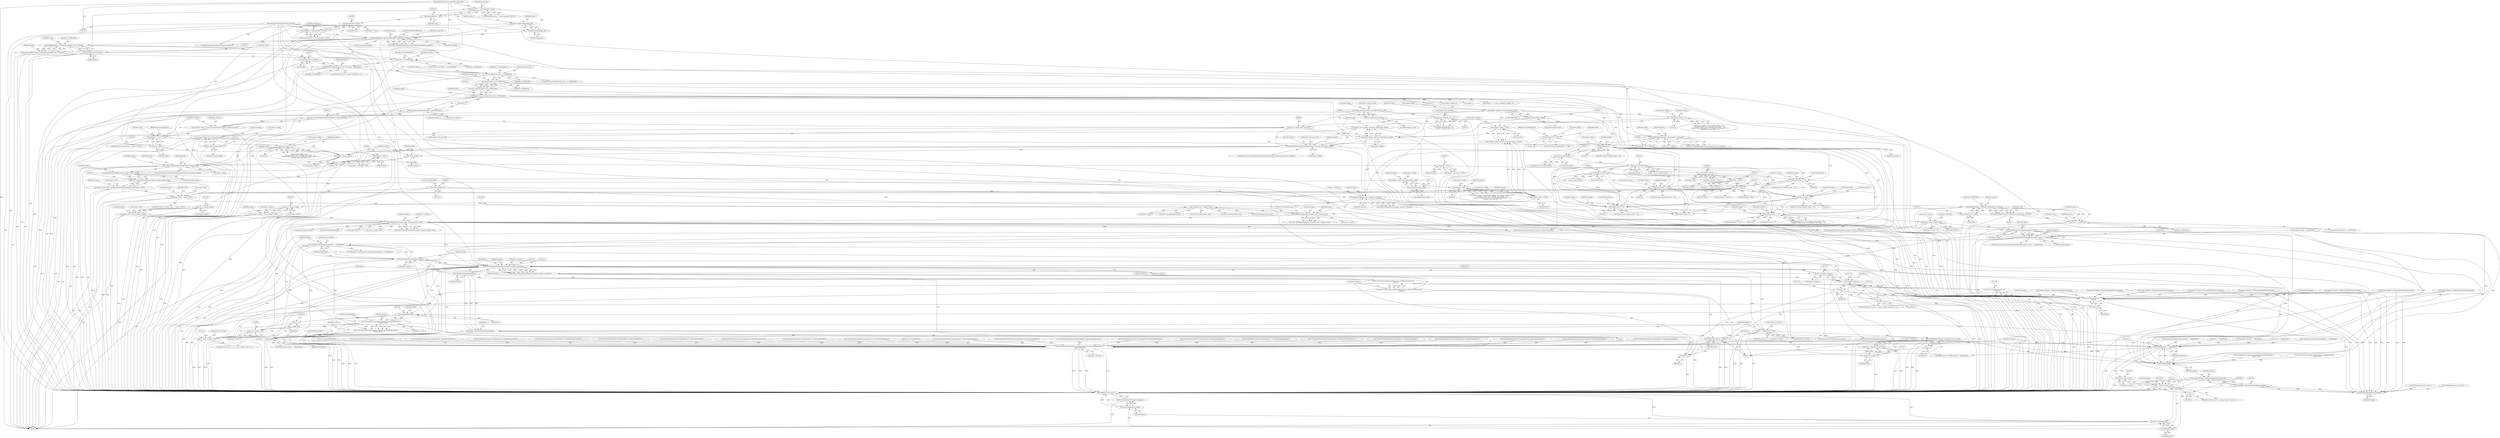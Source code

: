 digraph "0_ImageMagick6_f663dfb8431c97d95682a2b533cca1c8233d21b4@pointer" {
"1001599" [label="(Call,AcquireImageColormap(image,image->colors))"];
"1001103" [label="(Call,SetImageExtent(image,image->columns,image->rows))"];
"1001034" [label="(Call,ReadBlob(image,length,(unsigned char *) ximage->data))"];
"1000404" [label="(Call,SetImageProperty(image,\"comment\",comment))"];
"1000391" [label="(Call,ReadBlob(image,length,(unsigned char *) comment))"];
"1000200" [label="(Call,ReadBlob(image,sz_XWDheader,(unsigned char *) &header))"];
"1000180" [label="(Call,OpenBlob(image_info,image,ReadBinaryBlobMode,exception))"];
"1000176" [label="(Call,AcquireImage(image_info))"];
"1000136" [label="(Call,image_info != (const ImageInfo *) NULL)"];
"1000114" [label="(MethodParameterIn,const ImageInfo *image_info)"];
"1000138" [label="(Call,(const ImageInfo *) NULL)"];
"1000174" [label="(Call,image=AcquireImage(image_info))"];
"1000163" [label="(Call,exception != (ExceptionInfo *) NULL)"];
"1000115" [label="(MethodParameterIn,ExceptionInfo *exception)"];
"1000165" [label="(Call,(ExceptionInfo *) NULL)"];
"1000203" [label="(Call,(unsigned char *) &header)"];
"1000345" [label="(Call,length=(size_t) (header.header_size-sz_XWDheader))"];
"1000347" [label="(Call,(size_t) (header.header_size-sz_XWDheader))"];
"1000349" [label="(Call,header.header_size-sz_XWDheader)"];
"1000243" [label="(Call,header.header_size < sz_XWDheader)"];
"1000208" [label="(Call,count != sz_XWDheader)"];
"1000198" [label="(Call,count=ReadBlob(image,sz_XWDheader,(unsigned char *) &header))"];
"1000227" [label="(Call,MSBOrderLong((unsigned char *) &header,sz_XWDheader))"];
"1000228" [label="(Call,(unsigned char *) &header)"];
"1000394" [label="(Call,(unsigned char *) comment)"];
"1000381" [label="(Call,comment == (char *) NULL)"];
"1000369" [label="(Call,comment=(char *) AcquireQuantumMemory(length+1,sizeof(*comment)))"];
"1000371" [label="(Call,(char *) AcquireQuantumMemory(length+1,sizeof(*comment)))"];
"1000373" [label="(Call,AcquireQuantumMemory(length+1,sizeof(*comment)))"];
"1000383" [label="(Call,(char *) NULL)"];
"1000397" [label="(Call,comment[length]='\0')"];
"1000760" [label="(Call,ReadBlob(image,sz_XWDColor,(unsigned char *) &color))"];
"1000768" [label="(Call,count != sz_XWDColor)"];
"1000758" [label="(Call,count=ReadBlob(image,sz_XWDColor,(unsigned char *) &color))"];
"1000763" [label="(Call,(unsigned char *) &color)"];
"1000995" [label="(Call,AcquireQuantumMemory(length,sizeof(*ximage->data)))"];
"1000961" [label="(Call,CheckOverflowException(length,extent,ximage->depth))"];
"1000955" [label="(Call,length*=ximage->depth)"];
"1000579" [label="(Call,ximage->depth < 0)"];
"1000438" [label="(Call,ximage->depth=(int) header.pixmap_depth)"];
"1000442" [label="(Call,(int) header.pixmap_depth)"];
"1000914" [label="(Call,CheckOverflowException(length,ximage->bytes_per_line,ximage->height))"];
"1000902" [label="(Call,length=(size_t) ximage->bytes_per_line*ximage->height)"];
"1000904" [label="(Call,(size_t) ximage->bytes_per_line*ximage->height)"];
"1000905" [label="(Call,(size_t) ximage->bytes_per_line)"];
"1000499" [label="(Call,ximage->bytes_per_line=(int) header.bytes_per_line)"];
"1000503" [label="(Call,(int) header.bytes_per_line)"];
"1000608" [label="(Call,ximage->bytes_per_line < 0)"];
"1000630" [label="(Call,ximage->height > 65535)"];
"1000573" [label="(Call,ximage->height < 0)"];
"1000481" [label="(Call,ximage->height=(int) header.pixmap_height)"];
"1000485" [label="(Call,(int) header.pixmap_height)"];
"1000952" [label="(Call,extent=length)"];
"1001037" [label="(Call,(unsigned char *) ximage->data)"];
"1001003" [label="(Call,ximage->data == (char *) NULL)"];
"1000989" [label="(Call,ximage->data=(char *) AcquireQuantumMemory(length,sizeof(*ximage->data)))"];
"1000993" [label="(Call,(char *) AcquireQuantumMemory(length,sizeof(*ximage->data)))"];
"1001007" [label="(Call,(char *) NULL)"];
"1000690" [label="(Call,(XColor *) NULL)"];
"1000469" [label="(Call,(char *) NULL)"];
"1000432" [label="(Call,(XImage *) NULL)"];
"1000731" [label="(Call,(XColor *) NULL)"];
"1001078" [label="(Call,image->columns=(size_t) ximage->width)"];
"1001082" [label="(Call,(size_t) ximage->width)"];
"1000625" [label="(Call,ximage->width > 65535)"];
"1000567" [label="(Call,ximage->width < 0)"];
"1000472" [label="(Call,ximage->width=(int) header.pixmap_width)"];
"1000476" [label="(Call,(int) header.pixmap_width)"];
"1001087" [label="(Call,image->rows=(size_t) ximage->height)"];
"1001091" [label="(Call,(size_t) ximage->height)"];
"1001186" [label="(Call,image->colors=header.ncolors)"];
"1001153" [label="(Call,header.ncolors == 0U)"];
"1001050" [label="(Call,header.ncolors != 0)"];
"1000694" [label="(Call,header.ncolors != 0)"];
"1000308" [label="(Call,header.ncolors > 256)"];
"1000924" [label="(Call,header.ncolors != 0)"];
"1000862" [label="(Call,(ssize_t) header.ncolors)"];
"1000750" [label="(Call,(ssize_t) header.ncolors)"];
"1000703" [label="(Call,(size_t) header.ncolors)"];
"1001012" [label="(Call,header.ncolors != 0)"];
"1000969" [label="(Call,header.ncolors != 0)"];
"1001598" [label="(Call,AcquireImageColormap(image,image->colors) == MagickFalse)"];
"1001772" [label="(Call,SyncAuthenticPixels(image,exception) == MagickFalse)"];
"1001790" [label="(Call,status == MagickFalse)"];
"1001822" [label="(Call,EOFBlob(image) != MagickFalse)"];
"1001641" [label="(Call,(ssize_t) image->colors)"];
"1001639" [label="(Call,i < (ssize_t) image->colors)"];
"1001646" [label="(Call,i++)"];
"1001707" [label="(Call,QueueAuthenticPixels(image,0,y,image->columns,1,exception))"];
"1001705" [label="(Call,q=QueueAuthenticPixels(image,0,y,image->columns,1,exception))"];
"1001717" [label="(Call,q == (PixelPacket *) NULL)"];
"1001760" [label="(Call,SetPixelRGBO(q,image->colormap+(ssize_t) index))"];
"1001769" [label="(Call,q++)"];
"1001725" [label="(Call,GetAuthenticIndexQueue(image))"];
"1001723" [label="(Call,indexes=GetAuthenticIndexQueue(image))"];
"1001755" [label="(Call,SetPixelIndex(indexes+x,index))"];
"1001766" [label="(Call,(ssize_t) index)"];
"1001762" [label="(Call,image->colormap+(ssize_t) index)"];
"1001756" [label="(Call,indexes+x)"];
"1001743" [label="(Call,ConstrainColormapIndex(image,(ssize_t) XGetPixel(ximage,(int)\n              x,(int) y)))"];
"1001741" [label="(Call,index=ConstrainColormapIndex(image,(ssize_t) XGetPixel(ximage,(int)\n              x,(int) y)))"];
"1001773" [label="(Call,SyncAuthenticPixels(image,exception))"];
"1001780" [label="(Call,SetImageProgress(image,LoadImageTag,(MagickOffsetType) y,\n            image->rows))"];
"1001697" [label="(Call,(ssize_t) image->rows)"];
"1001695" [label="(Call,y < (ssize_t) image->rows)"];
"1001778" [label="(Call,status=SetImageProgress(image,LoadImageTag,(MagickOffsetType) y,\n            image->rows))"];
"1001823" [label="(Call,EOFBlob(image))"];
"1001835" [label="(Call,CloseBlob(image))"];
"1001833" [label="(Call,(void) CloseBlob(image))"];
"1001838" [label="(Call,GetFirstImageInList(image))"];
"1001837" [label="(Return,return(GetFirstImageInList(image));)"];
"1001826" [label="(Call,ThrowFileException(exception,CorruptImageError,\"UnexpectedEndOfFile\",\n      image->filename))"];
"1001733" [label="(Call,(ssize_t) image->columns)"];
"1001731" [label="(Call,x < (ssize_t) image->columns)"];
"1001749" [label="(Call,(int)\n              x)"];
"1001738" [label="(Call,x++)"];
"1001747" [label="(Call,XGetPixel(ximage,(int)\n              x,(int) y))"];
"1001745" [label="(Call,(ssize_t) XGetPixel(ximage,(int)\n              x,(int) y))"];
"1001819" [label="(Call,RelinquishMagickMemory(ximage))"];
"1001817" [label="(Call,(XImage *) RelinquishMagickMemory(ximage))"];
"1001815" [label="(Call,ximage=(XImage *) RelinquishMagickMemory(ximage))"];
"1001752" [label="(Call,(int) y)"];
"1001783" [label="(Call,(MagickOffsetType) y)"];
"1001702" [label="(Call,y++)"];
"1001727" [label="(ControlStructure,for (x=0; x < (ssize_t) image->columns; x++))"];
"1000182" [label="(Identifier,image)"];
"1001161" [label="(Identifier,ximage)"];
"1001837" [label="(Return,return(GetFirstImageInList(image));)"];
"1000212" [label="(Identifier,CorruptImageError)"];
"1000970" [label="(Call,header.ncolors)"];
"1001013" [label="(Call,header.ncolors)"];
"1000278" [label="(Call,ThrowReaderException(CorruptImageError,\"ImproperImageHeader\"))"];
"1000404" [label="(Call,SetImageProperty(image,\"comment\",comment))"];
"1001302" [label="(Call,(ssize_t) image->rows)"];
"1001142" [label="(Call,InheritException(exception,&image->exception))"];
"1000581" [label="(Identifier,ximage)"];
"1001735" [label="(Call,image->columns)"];
"1001023" [label="(Call,ximage=(XImage *) RelinquishMagickMemory(ximage))"];
"1001835" [label="(Call,CloseBlob(image))"];
"1000954" [label="(Identifier,length)"];
"1000309" [label="(Call,header.ncolors)"];
"1001816" [label="(Identifier,ximage)"];
"1000969" [label="(Call,header.ncolors != 0)"];
"1001790" [label="(Call,status == MagickFalse)"];
"1001045" [label="(Call,(ssize_t) length)"];
"1001646" [label="(Call,i++)"];
"1000217" [label="(ControlStructure,if ((int) (*(char *) &lsb_first) != 0))"];
"1001840" [label="(MethodReturn,static Image *)"];
"1001037" [label="(Call,(unsigned char *) ximage->data)"];
"1001761" [label="(Identifier,q)"];
"1000167" [label="(Identifier,NULL)"];
"1001324" [label="(Call,(PixelPacket *) NULL)"];
"1000957" [label="(Call,ximage->depth)"];
"1001034" [label="(Call,ReadBlob(image,length,(unsigned char *) ximage->data))"];
"1001745" [label="(Call,(ssize_t) XGetPixel(ximage,(int)\n              x,(int) y))"];
"1000177" [label="(Identifier,image_info)"];
"1000568" [label="(Call,ximage->width)"];
"1001607" [label="(Call,header.ncolors != 0)"];
"1001787" [label="(Identifier,image)"];
"1000407" [label="(Identifier,comment)"];
"1001024" [label="(Identifier,ximage)"];
"1001635" [label="(ControlStructure,for (i=0; i < (ssize_t) image->colors; i++))"];
"1000510" [label="(Identifier,ximage)"];
"1000577" [label="(Literal,0)"];
"1001157" [label="(Literal,0U)"];
"1000768" [label="(Call,count != sz_XWDColor)"];
"1000913" [label="(ControlStructure,if (CheckOverflowException(length,ximage->bytes_per_line,ximage->height)))"];
"1000716" [label="(Call,ThrowReaderException(CorruptImageError,\"ImproperImageHeader\"))"];
"1000960" [label="(ControlStructure,if (CheckOverflowException(length,extent,ximage->depth)))"];
"1000911" [label="(Identifier,ximage)"];
"1000964" [label="(Call,ximage->depth)"];
"1001710" [label="(Identifier,y)"];
"1001692" [label="(Call,y=0)"];
"1001728" [label="(Call,x=0)"];
"1000642" [label="(Call,ThrowReaderException(CorruptImageError,\"ImproperImageHeader\"))"];
"1000624" [label="(Call,(ximage->width > 65535) || (ximage->height > 65535))"];
"1000694" [label="(Call,header.ncolors != 0)"];
"1001103" [label="(Call,SetImageExtent(image,image->columns,image->rows))"];
"1000377" [label="(Call,sizeof(*comment))"];
"1000698" [label="(Literal,0)"];
"1000380" [label="(ControlStructure,if (comment == (char *) NULL))"];
"1001743" [label="(Call,ConstrainColormapIndex(image,(ssize_t) XGetPixel(ximage,(int)\n              x,(int) y)))"];
"1000578" [label="(Call,(ximage->depth < 0) || \n      (ximage->format < 0) || (ximage->byte_order < 0) ||\n      (ximage->bitmap_bit_order < 0) || (ximage->bitmap_pad < 0) ||\n      (ximage->bytes_per_line < 0))"];
"1001572" [label="(Call,SyncAuthenticPixels(image,exception) == MagickFalse)"];
"1001823" [label="(Call,EOFBlob(image))"];
"1001718" [label="(Identifier,q)"];
"1001065" [label="(Call,DestroyString(ximage->data))"];
"1000465" [label="(Call,ximage->data=(char *) NULL)"];
"1000759" [label="(Identifier,count)"];
"1000162" [label="(Call,assert(exception != (ExceptionInfo *) NULL))"];
"1000449" [label="(Identifier,ximage)"];
"1001706" [label="(Identifier,q)"];
"1001829" [label="(Literal,\"UnexpectedEndOfFile\")"];
"1000608" [label="(Call,ximage->bytes_per_line < 0)"];
"1001759" [label="(Identifier,index)"];
"1000207" [label="(ControlStructure,if (count != sz_XWDheader))"];
"1001098" [label="(Identifier,image)"];
"1001754" [label="(Identifier,y)"];
"1000904" [label="(Call,(size_t) ximage->bytes_per_line*ximage->height)"];
"1001054" [label="(Literal,0)"];
"1000924" [label="(Call,header.ncolors != 0)"];
"1000215" [label="(Identifier,lsb_first)"];
"1001704" [label="(Block,)"];
"1001653" [label="(Identifier,image)"];
"1001580" [label="(Call,SetImageProgress(image,LoadImageTag,(MagickOffsetType) y,\n              image->rows))"];
"1000370" [label="(Identifier,comment)"];
"1001791" [label="(Identifier,status)"];
"1001716" [label="(ControlStructure,if (q == (PixelPacket *) NULL))"];
"1000192" [label="(Call,DestroyImageList(image))"];
"1000444" [label="(Call,header.pixmap_depth)"];
"1001609" [label="(Identifier,header)"];
"1001772" [label="(Call,SyncAuthenticPixels(image,exception) == MagickFalse)"];
"1000183" [label="(Identifier,ReadBinaryBlobMode)"];
"1000390" [label="(Identifier,count)"];
"1000295" [label="(Call,ThrowReaderException(CorruptImageError,\"ImproperImageHeader\"))"];
"1000980" [label="(Call,ximage=(XImage *) RelinquishMagickMemory(ximage))"];
"1000752" [label="(Call,header.ncolors)"];
"1000765" [label="(Call,&color)"];
"1001733" [label="(Call,(ssize_t) image->columns)"];
"1000329" [label="(Call,ThrowReaderException(CorruptImageError,\"ImproperImageHeader\"))"];
"1000487" [label="(Call,header.pixmap_height)"];
"1000612" [label="(Literal,0)"];
"1000209" [label="(Identifier,count)"];
"1000735" [label="(Call,ximage=(XImage *) RelinquishMagickMemory(ximage))"];
"1000483" [label="(Identifier,ximage)"];
"1000394" [label="(Call,(unsigned char *) comment)"];
"1000995" [label="(Call,AcquireQuantumMemory(length,sizeof(*ximage->data)))"];
"1000385" [label="(Identifier,NULL)"];
"1001643" [label="(Call,image->colors)"];
"1000676" [label="(Call,ximage=(XImage *) RelinquishMagickMemory(ximage))"];
"1000986" [label="(Call,ThrowReaderException(CorruptImageError,\"ImproperImageHeader\"))"];
"1000391" [label="(Call,ReadBlob(image,length,(unsigned char *) comment))"];
"1000255" [label="(Identifier,header)"];
"1000175" [label="(Identifier,image)"];
"1000374" [label="(Call,length+1)"];
"1001776" [label="(Identifier,MagickFalse)"];
"1001035" [label="(Identifier,image)"];
"1001088" [label="(Call,image->rows)"];
"1001796" [label="(Call,header.ncolors != 0)"];
"1001811" [label="(Call,DestroyString(ximage->data))"];
"1000729" [label="(Call,colors == (XColor *) NULL)"];
"1000767" [label="(ControlStructure,if (count != sz_XWDColor))"];
"1001751" [label="(Identifier,x)"];
"1000961" [label="(Call,CheckOverflowException(length,extent,ximage->depth))"];
"1000574" [label="(Call,ximage->height)"];
"1000975" [label="(Identifier,colors)"];
"1001725" [label="(Call,GetAuthenticIndexQueue(image))"];
"1001723" [label="(Call,indexes=GetAuthenticIndexQueue(image))"];
"1000389" [label="(Call,count=ReadBlob(image,length,(unsigned char *) comment))"];
"1001838" [label="(Call,GetFirstImageInList(image))"];
"1001781" [label="(Identifier,image)"];
"1000695" [label="(Call,header.ncolors)"];
"1001695" [label="(Call,y < (ssize_t) image->rows)"];
"1001419" [label="(Call,SyncAuthenticPixels(image,exception))"];
"1001436" [label="(Call,status == MagickFalse)"];
"1000181" [label="(Identifier,image_info)"];
"1000763" [label="(Call,(unsigned char *) &color)"];
"1000925" [label="(Call,header.ncolors)"];
"1000430" [label="(Call,ximage == (XImage *) NULL)"];
"1000439" [label="(Call,ximage->depth)"];
"1001101" [label="(Call,status=SetImageExtent(image,image->columns,image->rows))"];
"1001738" [label="(Call,x++)"];
"1000208" [label="(Call,count != sz_XWDheader)"];
"1001708" [label="(Identifier,image)"];
"1001756" [label="(Call,indexes+x)"];
"1000369" [label="(Call,comment=(char *) AcquireQuantumMemory(length+1,sizeof(*comment)))"];
"1000210" [label="(Identifier,sz_XWDheader)"];
"1000748" [label="(Call,i < (ssize_t) header.ncolors)"];
"1001693" [label="(Identifier,y)"];
"1000778" [label="(Call,ximage=(XImage *) RelinquishMagickMemory(ximage))"];
"1001789" [label="(ControlStructure,if (status == MagickFalse))"];
"1001489" [label="(Call,XGetPixel(ximage,(int) x,(int) y))"];
"1000357" [label="(Identifier,length)"];
"1001082" [label="(Call,(size_t) ximage->width)"];
"1000308" [label="(Call,header.ncolors > 256)"];
"1001003" [label="(Call,ximage->data == (char *) NULL)"];
"1001731" [label="(Call,x < (ssize_t) image->columns)"];
"1001715" [label="(Identifier,exception)"];
"1000135" [label="(Call,assert(image_info != (const ImageInfo *) NULL))"];
"1001827" [label="(Identifier,exception)"];
"1000434" [label="(Identifier,NULL)"];
"1000415" [label="(Call,(ssize_t) length)"];
"1000396" [label="(Identifier,comment)"];
"1001742" [label="(Identifier,index)"];
"1001293" [label="(Call,authentic_colormap != MagickFalse)"];
"1001749" [label="(Call,(int)\n              x)"];
"1000361" [label="(Call,(CARD32) (length+1))"];
"1000923" [label="(ControlStructure,if (header.ncolors != 0))"];
"1000318" [label="(Identifier,header)"];
"1000579" [label="(Call,ximage->depth < 0)"];
"1001702" [label="(Call,y++)"];
"1000962" [label="(Identifier,length)"];
"1000383" [label="(Call,(char *) NULL)"];
"1001078" [label="(Call,image->columns=(size_t) ximage->width)"];
"1001744" [label="(Identifier,image)"];
"1000926" [label="(Identifier,header)"];
"1001152" [label="(Call,(header.ncolors == 0U) || (ximage->red_mask != 0) ||\n      (ximage->green_mask != 0) || (ximage->blue_mask != 0))"];
"1000916" [label="(Call,ximage->bytes_per_line)"];
"1000731" [label="(Call,(XColor *) NULL)"];
"1001757" [label="(Identifier,indexes)"];
"1000914" [label="(Call,CheckOverflowException(length,ximage->bytes_per_line,ximage->height))"];
"1000469" [label="(Call,(char *) NULL)"];
"1001817" [label="(Call,(XImage *) RelinquishMagickMemory(ximage))"];
"1001640" [label="(Identifier,i)"];
"1000387" [label="(Identifier,ResourceLimitError)"];
"1000138" [label="(Call,(const ImageInfo *) NULL)"];
"1000587" [label="(Identifier,ximage)"];
"1001075" [label="(Call,ThrowReaderException(CorruptImageError,\"UnableToReadImageData\"))"];
"1001785" [label="(Identifier,y)"];
"1000567" [label="(Call,ximage->width < 0)"];
"1001590" [label="(Call,status == MagickFalse)"];
"1000989" [label="(Call,ximage->data=(char *) AcquireQuantumMemory(length,sizeof(*ximage->data)))"];
"1000625" [label="(Call,ximage->width > 65535)"];
"1000784" [label="(Call,ThrowReaderException(CorruptImageError,\"UnexpectedEndOfFile\"))"];
"1000626" [label="(Call,ximage->width)"];
"1001707" [label="(Call,QueueAuthenticPixels(image,0,y,image->columns,1,exception))"];
"1000418" [label="(Call,ThrowReaderException(CorruptImageError,\"UnexpectedEndOfFile\"))"];
"1000473" [label="(Call,ximage->width)"];
"1000482" [label="(Call,ximage->height)"];
"1000356" [label="(Call,length+1)"];
"1000928" [label="(Literal,0)"];
"1001190" [label="(Call,header.ncolors)"];
"1001830" [label="(Call,image->filename)"];
"1000505" [label="(Call,header.bytes_per_line)"];
"1000669" [label="(Call,XInitImage(ximage))"];
"1000500" [label="(Call,ximage->bytes_per_line)"];
"1001104" [label="(Identifier,image)"];
"1000769" [label="(Identifier,count)"];
"1001636" [label="(Call,i=0)"];
"1001154" [label="(Call,header.ncolors)"];
"1001049" [label="(ControlStructure,if (header.ncolors != 0))"];
"1000312" [label="(Literal,256)"];
"1000410" [label="(Call,DestroyString(comment))"];
"1001741" [label="(Call,index=ConstrainColormapIndex(image,(ssize_t) XGetPixel(ximage,(int)\n              x,(int) y)))"];
"1001724" [label="(Identifier,indexes)"];
"1001647" [label="(Identifier,i)"];
"1001312" [label="(Call,QueueAuthenticPixels(image,0,y,image->columns,1,exception))"];
"1000634" [label="(Literal,65535)"];
"1000664" [label="(Call,ThrowReaderException(CorruptImageError,\"ImproperImageHeader\"))"];
"1000973" [label="(Literal,0)"];
"1000227" [label="(Call,MSBOrderLong((unsigned char *) &header,sz_XWDheader))"];
"1000702" [label="(Identifier,length)"];
"1000178" [label="(Call,status=OpenBlob(image_info,image,ReadBinaryBlobMode,exception))"];
"1001699" [label="(Call,image->rows)"];
"1001084" [label="(Call,ximage->width)"];
"1000703" [label="(Call,(size_t) header.ncolors)"];
"1001056" [label="(Identifier,colors)"];
"1000790" [label="(Identifier,colors)"];
"1001822" [label="(Call,EOFBlob(image) != MagickFalse)"];
"1001069" [label="(Call,ximage=(XImage *) RelinquishMagickMemory(ximage))"];
"1000991" [label="(Identifier,ximage)"];
"1001005" [label="(Identifier,ximage)"];
"1000682" [label="(Call,ThrowReaderException(CorruptImageError,\"UnexpectedEndOfFile\"))"];
"1001626" [label="(Call,ximage=(XImage *) RelinquishMagickMemory(ximage))"];
"1000770" [label="(Identifier,sz_XWDColor)"];
"1000629" [label="(Literal,65535)"];
"1001093" [label="(Call,ximage->height)"];
"1000176" [label="(Call,AcquireImage(image_info))"];
"1000864" [label="(Call,header.ncolors)"];
"1000905" [label="(Call,(size_t) ximage->bytes_per_line)"];
"1001469" [label="(Call,(PixelPacket *) NULL)"];
"1000952" [label="(Call,extent=length)"];
"1001820" [label="(Identifier,ximage)"];
"1000705" [label="(Call,header.ncolors)"];
"1000397" [label="(Call,comment[length]='\0')"];
"1000366" [label="(Call,ThrowReaderException(CorruptImageError,\"ImproperImageHeader\"))"];
"1001766" [label="(Call,(ssize_t) index)"];
"1000956" [label="(Identifier,length)"];
"1001828" [label="(Identifier,CorruptImageError)"];
"1001782" [label="(Identifier,LoadImageTag)"];
"1000688" [label="(Call,colors=(XColor *) NULL)"];
"1001697" [label="(Call,(ssize_t) image->rows)"];
"1001703" [label="(Identifier,y)"];
"1000342" [label="(Call,ThrowReaderException(CorruptImageError,\"ImproperImageHeader\"))"];
"1001032" [label="(Call,count=ReadBlob(image,length,(unsigned char *) ximage->data))"];
"1000953" [label="(Identifier,extent)"];
"1000693" [label="(ControlStructure,if (header.ncolors != 0))"];
"1000930" [label="(Identifier,colors)"];
"1000750" [label="(Call,(ssize_t) header.ncolors)"];
"1001573" [label="(Call,SyncAuthenticPixels(image,exception))"];
"1000347" [label="(Call,(size_t) (header.header_size-sz_XWDheader))"];
"1000402" [label="(Call,(void) SetImageProperty(image,\"comment\",comment))"];
"1000773" [label="(Identifier,colors)"];
"1000762" [label="(Identifier,sz_XWDColor)"];
"1000760" [label="(Call,ReadBlob(image,sz_XWDColor,(unsigned char *) &color))"];
"1000345" [label="(Call,length=(size_t) (header.header_size-sz_XWDheader))"];
"1000236" [label="(Identifier,header)"];
"1001780" [label="(Call,SetImageProgress(image,LoadImageTag,(MagickOffsetType) y,\n            image->rows))"];
"1001014" [label="(Identifier,header)"];
"1000936" [label="(Identifier,ximage)"];
"1001786" [label="(Call,image->rows)"];
"1000481" [label="(Call,ximage->height=(int) header.pixmap_height)"];
"1000165" [label="(Call,(ExceptionInfo *) NULL)"];
"1000249" [label="(Identifier,CorruptImageError)"];
"1000371" [label="(Call,(char *) AcquireQuantumMemory(length+1,sizeof(*comment)))"];
"1000632" [label="(Identifier,ximage)"];
"1001755" [label="(Call,SetPixelIndex(indexes+x,index))"];
"1000692" [label="(Identifier,NULL)"];
"1001819" [label="(Call,RelinquishMagickMemory(ximage))"];
"1000114" [label="(MethodParameterIn,const ImageInfo *image_info)"];
"1001639" [label="(Call,i < (ssize_t) image->colors)"];
"1000195" [label="(Call,(Image *) NULL)"];
"1001622" [label="(Call,DestroyString(ximage->data))"];
"1000199" [label="(Identifier,count)"];
"1001824" [label="(Identifier,image)"];
"1000137" [label="(Identifier,image_info)"];
"1001722" [label="(ControlStructure,break;)"];
"1000373" [label="(Call,AcquireQuantumMemory(length+1,sizeof(*comment)))"];
"1001762" [label="(Call,image->colormap+(ssize_t) index)"];
"1000392" [label="(Identifier,image)"];
"1000184" [label="(Identifier,exception)"];
"1000503" [label="(Call,(int) header.bytes_per_line)"];
"1001600" [label="(Identifier,image)"];
"1001016" [label="(Literal,0)"];
"1000350" [label="(Call,header.header_size)"];
"1000248" [label="(Call,ThrowReaderException(CorruptImageError,\"ImproperImageHeader\"))"];
"1000314" [label="(Identifier,CorruptImageError)"];
"1000580" [label="(Call,ximage->depth)"];
"1000140" [label="(Identifier,NULL)"];
"1001775" [label="(Identifier,exception)"];
"1000485" [label="(Call,(int) header.pixmap_height)"];
"1000566" [label="(Call,(ximage->width < 0) || (ximage->height < 0) || (ximage->depth < 0) || \n      (ximage->format < 0) || (ximage->byte_order < 0) ||\n      (ximage->bitmap_bit_order < 0) || (ximage->bitmap_pad < 0) ||\n      (ximage->bytes_per_line < 0))"];
"1001196" [label="(Identifier,image_info)"];
"1001777" [label="(ControlStructure,break;)"];
"1000201" [label="(Identifier,image)"];
"1000346" [label="(Identifier,length)"];
"1001748" [label="(Identifier,ximage)"];
"1000903" [label="(Identifier,length)"];
"1000919" [label="(Call,ximage->height)"];
"1000405" [label="(Identifier,image)"];
"1000609" [label="(Call,ximage->bytes_per_line)"];
"1001779" [label="(Identifier,status)"];
"1000997" [label="(Call,sizeof(*ximage->data))"];
"1001711" [label="(Call,image->columns)"];
"1001091" [label="(Call,(size_t) ximage->height)"];
"1000263" [label="(Call,ThrowReaderException(CorruptImageError,\"ImproperImageHeader\"))"];
"1001794" [label="(ControlStructure,break;)"];
"1001418" [label="(Call,SyncAuthenticPixels(image,exception) == MagickFalse)"];
"1000398" [label="(Call,comment[length])"];
"1001729" [label="(Identifier,x)"];
"1001709" [label="(Literal,0)"];
"1000349" [label="(Call,header.header_size-sz_XWDheader)"];
"1001739" [label="(Identifier,x)"];
"1001089" [label="(Identifier,image)"];
"1001825" [label="(Identifier,MagickFalse)"];
"1000950" [label="(Block,)"];
"1001447" [label="(Call,(ssize_t) image->rows)"];
"1001760" [label="(Call,SetPixelRGBO(q,image->colormap+(ssize_t) index))"];
"1000115" [label="(MethodParameterIn,ExceptionInfo *exception)"];
"1001105" [label="(Call,image->columns)"];
"1000230" [label="(Call,&header)"];
"1001079" [label="(Call,image->columns)"];
"1001783" [label="(Call,(MagickOffsetType) y)"];
"1000993" [label="(Call,(char *) AcquireQuantumMemory(length,sizeof(*ximage->data)))"];
"1000862" [label="(Call,(ssize_t) header.ncolors)"];
"1000575" [label="(Identifier,ximage)"];
"1001836" [label="(Identifier,image)"];
"1001826" [label="(Call,ThrowFileException(exception,CorruptImageError,\"UnexpectedEndOfFile\",\n      image->filename))"];
"1001821" [label="(ControlStructure,if (EOFBlob(image) != MagickFalse))"];
"1000963" [label="(Identifier,extent)"];
"1001457" [label="(Call,QueueAuthenticPixels(image,0,y,image->columns,1,exception))"];
"1000478" [label="(Call,header.pixmap_width)"];
"1000304" [label="(Call,ThrowReaderException(CorruptImageError,\"ImproperImageHeader\"))"];
"1001778" [label="(Call,status=SetImageProgress(image,LoadImageTag,(MagickOffsetType) y,\n            image->rows))"];
"1000573" [label="(Call,ximage->height < 0)"];
"1000620" [label="(Call,ThrowReaderException(CorruptImageError,\"ImproperImageHeader\"))"];
"1001149" [label="(Call,DestroyImageList(image))"];
"1000996" [label="(Identifier,length)"];
"1001601" [label="(Call,image->colors)"];
"1000163" [label="(Call,exception != (ExceptionInfo *) NULL)"];
"1000981" [label="(Identifier,ximage)"];
"1000247" [label="(Identifier,sz_XWDheader)"];
"1001752" [label="(Call,(int) y)"];
"1001793" [label="(ControlStructure,break;)"];
"1000228" [label="(Call,(unsigned char *) &header)"];
"1000947" [label="(Identifier,ximage)"];
"1001011" [label="(ControlStructure,if (header.ncolors != 0))"];
"1001344" [label="(Call,XGetPixel(ximage,(int) x,(int) y))"];
"1001598" [label="(Call,AcquireImageColormap(image,image->colors) == MagickFalse)"];
"1000355" [label="(Call,(length+1) != ((size_t) ((CARD32) (length+1))))"];
"1001108" [label="(Call,image->rows)"];
"1000907" [label="(Call,ximage->bytes_per_line)"];
"1001087" [label="(Call,image->rows=(size_t) ximage->height)"];
"1001732" [label="(Identifier,x)"];
"1000180" [label="(Call,OpenBlob(image_info,image,ReadBinaryBlobMode,exception))"];
"1001036" [label="(Identifier,length)"];
"1000353" [label="(Identifier,sz_XWDheader)"];
"1001050" [label="(Call,header.ncolors != 0)"];
"1001012" [label="(Call,header.ncolors != 0)"];
"1000198" [label="(Call,count=ReadBlob(image,sz_XWDheader,(unsigned char *) &header))"];
"1000202" [label="(Identifier,sz_XWDheader)"];
"1000990" [label="(Call,ximage->data)"];
"1001597" [label="(ControlStructure,if (AcquireImageColormap(image,image->colors) == MagickFalse))"];
"1001033" [label="(Identifier,count)"];
"1000164" [label="(Identifier,exception)"];
"1001132" [label="(Call,DestroyString(ximage->data))"];
"1001153" [label="(Call,header.ncolors == 0U)"];
"1000363" [label="(Call,length+1)"];
"1000971" [label="(Identifier,header)"];
"1000211" [label="(Call,ThrowReaderException(CorruptImageError,\"UnableToReadImageHeader\"))"];
"1000382" [label="(Identifier,comment)"];
"1001641" [label="(Call,(ssize_t) image->colors)"];
"1000432" [label="(Call,(XImage *) NULL)"];
"1000381" [label="(Call,comment == (char *) NULL)"];
"1000476" [label="(Call,(int) header.pixmap_width)"];
"1001763" [label="(Call,image->colormap)"];
"1000571" [label="(Literal,0)"];
"1000758" [label="(Call,count=ReadBlob(image,sz_XWDColor,(unsigned char *) &color))"];
"1001186" [label="(Call,image->colors=header.ncolors)"];
"1001117" [label="(Call,header.ncolors != 0)"];
"1000442" [label="(Call,(int) header.pixmap_depth)"];
"1000174" [label="(Call,image=AcquireImage(image_info))"];
"1001740" [label="(Block,)"];
"1000438" [label="(Call,ximage->depth=(int) header.pixmap_depth)"];
"1000393" [label="(Identifier,length)"];
"1000232" [label="(Identifier,sz_XWDheader)"];
"1001604" [label="(Identifier,MagickFalse)"];
"1000492" [label="(Identifier,ximage)"];
"1000701" [label="(Call,length=(size_t) header.ncolors)"];
"1001773" [label="(Call,SyncAuthenticPixels(image,exception))"];
"1001815" [label="(Call,ximage=(XImage *) RelinquishMagickMemory(ximage))"];
"1001771" [label="(ControlStructure,if (SyncAuthenticPixels(image,exception) == MagickFalse))"];
"1001747" [label="(Call,XGetPixel(ximage,(int)\n              x,(int) y))"];
"1000499" [label="(Call,ximage->bytes_per_line=(int) header.bytes_per_line)"];
"1001717" [label="(Call,q == (PixelPacket *) NULL)"];
"1001004" [label="(Call,ximage->data)"];
"1000471" [label="(Identifier,NULL)"];
"1000205" [label="(Call,&header)"];
"1000955" [label="(Call,length*=ximage->depth)"];
"1000406" [label="(Literal,\"comment\")"];
"1000179" [label="(Identifier,status)"];
"1001002" [label="(ControlStructure,if (ximage->data == (char *) NULL))"];
"1000968" [label="(ControlStructure,if (header.ncolors != 0))"];
"1001063" [label="(Identifier,ximage)"];
"1000307" [label="(ControlStructure,if (header.ncolors > 256))"];
"1001288" [label="(Call,image->colors != 0)"];
"1001039" [label="(Call,ximage->data)"];
"1001833" [label="(Call,(void) CloseBlob(image))"];
"1001051" [label="(Call,header.ncolors)"];
"1000116" [label="(Block,)"];
"1000239" [label="(Call,ThrowReaderException(CorruptImageError,\"FileFormatVersionMismatch\"))"];
"1000583" [label="(Literal,0)"];
"1000602" [label="(Call,(ximage->bitmap_pad < 0) ||\n      (ximage->bytes_per_line < 0))"];
"1000733" [label="(Identifier,NULL)"];
"1000902" [label="(Call,length=(size_t) ximage->bytes_per_line*ximage->height)"];
"1000203" [label="(Call,(unsigned char *) &header)"];
"1001426" [label="(Call,SetImageProgress(image,LoadImageTag,(MagickOffsetType) y,\n              image->rows))"];
"1001194" [label="(Call,image_info->ping == MagickFalse)"];
"1000244" [label="(Call,header.header_size)"];
"1001637" [label="(Identifier,i)"];
"1000401" [label="(Literal,'\0')"];
"1001719" [label="(Call,(PixelPacket *) NULL)"];
"1000915" [label="(Identifier,length)"];
"1001726" [label="(Identifier,image)"];
"1000941" [label="(Call,ThrowReaderException(CorruptImageError,\"ImproperImageHeader\"))"];
"1000200" [label="(Call,ReadBlob(image,sz_XWDheader,(unsigned char *) &header))"];
"1000242" [label="(ControlStructure,if (header.header_size < sz_XWDheader))"];
"1001018" [label="(Identifier,colors)"];
"1001705" [label="(Call,q=QueueAuthenticPixels(image,0,y,image->columns,1,exception))"];
"1001009" [label="(Identifier,NULL)"];
"1001599" [label="(Call,AcquireImageColormap(image,image->colors))"];
"1000631" [label="(Call,ximage->height)"];
"1000690" [label="(Call,(XColor *) NULL)"];
"1000860" [label="(Call,i < (ssize_t) header.ncolors)"];
"1001774" [label="(Identifier,image)"];
"1001691" [label="(ControlStructure,for (y=0; y < (ssize_t) image->rows; y++))"];
"1001769" [label="(Call,q++)"];
"1000572" [label="(Call,(ximage->height < 0) || (ximage->depth < 0) || \n      (ximage->format < 0) || (ximage->byte_order < 0) ||\n      (ximage->bitmap_bit_order < 0) || (ximage->bitmap_pad < 0) ||\n      (ximage->bytes_per_line < 0))"];
"1000761" [label="(Identifier,image)"];
"1001770" [label="(Identifier,q)"];
"1001768" [label="(Identifier,index)"];
"1001839" [label="(Identifier,image)"];
"1000935" [label="(Call,ximage=(XImage *) RelinquishMagickMemory(ximage))"];
"1000910" [label="(Call,ximage->height)"];
"1000136" [label="(Call,image_info != (const ImageInfo *) NULL)"];
"1000313" [label="(Call,ThrowReaderException(CorruptImageError,\"ImproperImageHeader\"))"];
"1001758" [label="(Identifier,x)"];
"1001792" [label="(Identifier,MagickFalse)"];
"1000472" [label="(Call,ximage->width=(int) header.pixmap_width)"];
"1001714" [label="(Literal,1)"];
"1001007" [label="(Call,(char *) NULL)"];
"1000243" [label="(Call,header.header_size < sz_XWDheader)"];
"1000757" [label="(Block,)"];
"1000630" [label="(Call,ximage->height > 65535)"];
"1001696" [label="(Identifier,y)"];
"1001187" [label="(Call,image->colors)"];
"1001599" -> "1001598"  [label="AST: "];
"1001599" -> "1001601"  [label="CFG: "];
"1001600" -> "1001599"  [label="AST: "];
"1001601" -> "1001599"  [label="AST: "];
"1001604" -> "1001599"  [label="CFG: "];
"1001599" -> "1001598"  [label="DDG: "];
"1001599" -> "1001598"  [label="DDG: "];
"1001103" -> "1001599"  [label="DDG: "];
"1001186" -> "1001599"  [label="DDG: "];
"1001599" -> "1001641"  [label="DDG: "];
"1001599" -> "1001707"  [label="DDG: "];
"1001599" -> "1001823"  [label="DDG: "];
"1001103" -> "1001101"  [label="AST: "];
"1001103" -> "1001108"  [label="CFG: "];
"1001104" -> "1001103"  [label="AST: "];
"1001105" -> "1001103"  [label="AST: "];
"1001108" -> "1001103"  [label="AST: "];
"1001101" -> "1001103"  [label="CFG: "];
"1001103" -> "1001840"  [label="DDG: "];
"1001103" -> "1001840"  [label="DDG: "];
"1001103" -> "1001101"  [label="DDG: "];
"1001103" -> "1001101"  [label="DDG: "];
"1001103" -> "1001101"  [label="DDG: "];
"1001034" -> "1001103"  [label="DDG: "];
"1001078" -> "1001103"  [label="DDG: "];
"1001087" -> "1001103"  [label="DDG: "];
"1001103" -> "1001149"  [label="DDG: "];
"1001103" -> "1001302"  [label="DDG: "];
"1001103" -> "1001312"  [label="DDG: "];
"1001103" -> "1001312"  [label="DDG: "];
"1001103" -> "1001447"  [label="DDG: "];
"1001103" -> "1001457"  [label="DDG: "];
"1001103" -> "1001457"  [label="DDG: "];
"1001103" -> "1001697"  [label="DDG: "];
"1001103" -> "1001707"  [label="DDG: "];
"1001103" -> "1001823"  [label="DDG: "];
"1001034" -> "1001032"  [label="AST: "];
"1001034" -> "1001037"  [label="CFG: "];
"1001035" -> "1001034"  [label="AST: "];
"1001036" -> "1001034"  [label="AST: "];
"1001037" -> "1001034"  [label="AST: "];
"1001032" -> "1001034"  [label="CFG: "];
"1001034" -> "1001840"  [label="DDG: "];
"1001034" -> "1001032"  [label="DDG: "];
"1001034" -> "1001032"  [label="DDG: "];
"1001034" -> "1001032"  [label="DDG: "];
"1000404" -> "1001034"  [label="DDG: "];
"1000760" -> "1001034"  [label="DDG: "];
"1000995" -> "1001034"  [label="DDG: "];
"1001037" -> "1001034"  [label="DDG: "];
"1001034" -> "1001045"  [label="DDG: "];
"1000404" -> "1000402"  [label="AST: "];
"1000404" -> "1000407"  [label="CFG: "];
"1000405" -> "1000404"  [label="AST: "];
"1000406" -> "1000404"  [label="AST: "];
"1000407" -> "1000404"  [label="AST: "];
"1000402" -> "1000404"  [label="CFG: "];
"1000404" -> "1000402"  [label="DDG: "];
"1000404" -> "1000402"  [label="DDG: "];
"1000404" -> "1000402"  [label="DDG: "];
"1000391" -> "1000404"  [label="DDG: "];
"1000394" -> "1000404"  [label="DDG: "];
"1000397" -> "1000404"  [label="DDG: "];
"1000404" -> "1000410"  [label="DDG: "];
"1000404" -> "1000760"  [label="DDG: "];
"1000391" -> "1000389"  [label="AST: "];
"1000391" -> "1000394"  [label="CFG: "];
"1000392" -> "1000391"  [label="AST: "];
"1000393" -> "1000391"  [label="AST: "];
"1000394" -> "1000391"  [label="AST: "];
"1000389" -> "1000391"  [label="CFG: "];
"1000391" -> "1001840"  [label="DDG: "];
"1000391" -> "1000389"  [label="DDG: "];
"1000391" -> "1000389"  [label="DDG: "];
"1000391" -> "1000389"  [label="DDG: "];
"1000200" -> "1000391"  [label="DDG: "];
"1000345" -> "1000391"  [label="DDG: "];
"1000394" -> "1000391"  [label="DDG: "];
"1000391" -> "1000415"  [label="DDG: "];
"1000200" -> "1000198"  [label="AST: "];
"1000200" -> "1000203"  [label="CFG: "];
"1000201" -> "1000200"  [label="AST: "];
"1000202" -> "1000200"  [label="AST: "];
"1000203" -> "1000200"  [label="AST: "];
"1000198" -> "1000200"  [label="CFG: "];
"1000200" -> "1001840"  [label="DDG: "];
"1000200" -> "1000198"  [label="DDG: "];
"1000200" -> "1000198"  [label="DDG: "];
"1000200" -> "1000198"  [label="DDG: "];
"1000180" -> "1000200"  [label="DDG: "];
"1000203" -> "1000200"  [label="DDG: "];
"1000200" -> "1000208"  [label="DDG: "];
"1000180" -> "1000178"  [label="AST: "];
"1000180" -> "1000184"  [label="CFG: "];
"1000181" -> "1000180"  [label="AST: "];
"1000182" -> "1000180"  [label="AST: "];
"1000183" -> "1000180"  [label="AST: "];
"1000184" -> "1000180"  [label="AST: "];
"1000178" -> "1000180"  [label="CFG: "];
"1000180" -> "1001840"  [label="DDG: "];
"1000180" -> "1001840"  [label="DDG: "];
"1000180" -> "1001840"  [label="DDG: "];
"1000180" -> "1000178"  [label="DDG: "];
"1000180" -> "1000178"  [label="DDG: "];
"1000180" -> "1000178"  [label="DDG: "];
"1000180" -> "1000178"  [label="DDG: "];
"1000176" -> "1000180"  [label="DDG: "];
"1000114" -> "1000180"  [label="DDG: "];
"1000174" -> "1000180"  [label="DDG: "];
"1000163" -> "1000180"  [label="DDG: "];
"1000115" -> "1000180"  [label="DDG: "];
"1000180" -> "1000192"  [label="DDG: "];
"1000180" -> "1001142"  [label="DDG: "];
"1000180" -> "1001312"  [label="DDG: "];
"1000180" -> "1001457"  [label="DDG: "];
"1000180" -> "1001707"  [label="DDG: "];
"1000180" -> "1001826"  [label="DDG: "];
"1000176" -> "1000174"  [label="AST: "];
"1000176" -> "1000177"  [label="CFG: "];
"1000177" -> "1000176"  [label="AST: "];
"1000174" -> "1000176"  [label="CFG: "];
"1000176" -> "1000174"  [label="DDG: "];
"1000136" -> "1000176"  [label="DDG: "];
"1000114" -> "1000176"  [label="DDG: "];
"1000136" -> "1000135"  [label="AST: "];
"1000136" -> "1000138"  [label="CFG: "];
"1000137" -> "1000136"  [label="AST: "];
"1000138" -> "1000136"  [label="AST: "];
"1000135" -> "1000136"  [label="CFG: "];
"1000136" -> "1001840"  [label="DDG: "];
"1000136" -> "1000135"  [label="DDG: "];
"1000136" -> "1000135"  [label="DDG: "];
"1000114" -> "1000136"  [label="DDG: "];
"1000138" -> "1000136"  [label="DDG: "];
"1000114" -> "1000113"  [label="AST: "];
"1000114" -> "1001840"  [label="DDG: "];
"1000138" -> "1000140"  [label="CFG: "];
"1000139" -> "1000138"  [label="AST: "];
"1000140" -> "1000138"  [label="AST: "];
"1000138" -> "1000165"  [label="DDG: "];
"1000174" -> "1000116"  [label="AST: "];
"1000175" -> "1000174"  [label="AST: "];
"1000179" -> "1000174"  [label="CFG: "];
"1000174" -> "1001840"  [label="DDG: "];
"1000163" -> "1000162"  [label="AST: "];
"1000163" -> "1000165"  [label="CFG: "];
"1000164" -> "1000163"  [label="AST: "];
"1000165" -> "1000163"  [label="AST: "];
"1000162" -> "1000163"  [label="CFG: "];
"1000163" -> "1001840"  [label="DDG: "];
"1000163" -> "1000162"  [label="DDG: "];
"1000163" -> "1000162"  [label="DDG: "];
"1000115" -> "1000163"  [label="DDG: "];
"1000165" -> "1000163"  [label="DDG: "];
"1000115" -> "1000113"  [label="AST: "];
"1000115" -> "1001840"  [label="DDG: "];
"1000115" -> "1001142"  [label="DDG: "];
"1000115" -> "1001312"  [label="DDG: "];
"1000115" -> "1001419"  [label="DDG: "];
"1000115" -> "1001457"  [label="DDG: "];
"1000115" -> "1001573"  [label="DDG: "];
"1000115" -> "1001707"  [label="DDG: "];
"1000115" -> "1001773"  [label="DDG: "];
"1000115" -> "1001826"  [label="DDG: "];
"1000165" -> "1000167"  [label="CFG: "];
"1000166" -> "1000165"  [label="AST: "];
"1000167" -> "1000165"  [label="AST: "];
"1000165" -> "1000195"  [label="DDG: "];
"1000165" -> "1000383"  [label="DDG: "];
"1000203" -> "1000205"  [label="CFG: "];
"1000204" -> "1000203"  [label="AST: "];
"1000205" -> "1000203"  [label="AST: "];
"1000203" -> "1001840"  [label="DDG: "];
"1000203" -> "1000228"  [label="DDG: "];
"1000345" -> "1000116"  [label="AST: "];
"1000345" -> "1000347"  [label="CFG: "];
"1000346" -> "1000345"  [label="AST: "];
"1000347" -> "1000345"  [label="AST: "];
"1000357" -> "1000345"  [label="CFG: "];
"1000345" -> "1001840"  [label="DDG: "];
"1000347" -> "1000345"  [label="DDG: "];
"1000345" -> "1000355"  [label="DDG: "];
"1000345" -> "1000356"  [label="DDG: "];
"1000345" -> "1000361"  [label="DDG: "];
"1000345" -> "1000363"  [label="DDG: "];
"1000345" -> "1000373"  [label="DDG: "];
"1000345" -> "1000374"  [label="DDG: "];
"1000347" -> "1000349"  [label="CFG: "];
"1000348" -> "1000347"  [label="AST: "];
"1000349" -> "1000347"  [label="AST: "];
"1000347" -> "1001840"  [label="DDG: "];
"1000349" -> "1000347"  [label="DDG: "];
"1000349" -> "1000347"  [label="DDG: "];
"1000349" -> "1000353"  [label="CFG: "];
"1000350" -> "1000349"  [label="AST: "];
"1000353" -> "1000349"  [label="AST: "];
"1000349" -> "1001840"  [label="DDG: "];
"1000349" -> "1001840"  [label="DDG: "];
"1000243" -> "1000349"  [label="DDG: "];
"1000243" -> "1000349"  [label="DDG: "];
"1000243" -> "1000242"  [label="AST: "];
"1000243" -> "1000247"  [label="CFG: "];
"1000244" -> "1000243"  [label="AST: "];
"1000247" -> "1000243"  [label="AST: "];
"1000249" -> "1000243"  [label="CFG: "];
"1000255" -> "1000243"  [label="CFG: "];
"1000243" -> "1001840"  [label="DDG: "];
"1000208" -> "1000243"  [label="DDG: "];
"1000227" -> "1000243"  [label="DDG: "];
"1000208" -> "1000207"  [label="AST: "];
"1000208" -> "1000210"  [label="CFG: "];
"1000209" -> "1000208"  [label="AST: "];
"1000210" -> "1000208"  [label="AST: "];
"1000212" -> "1000208"  [label="CFG: "];
"1000215" -> "1000208"  [label="CFG: "];
"1000208" -> "1001840"  [label="DDG: "];
"1000198" -> "1000208"  [label="DDG: "];
"1000208" -> "1000227"  [label="DDG: "];
"1000198" -> "1000116"  [label="AST: "];
"1000199" -> "1000198"  [label="AST: "];
"1000209" -> "1000198"  [label="CFG: "];
"1000198" -> "1001840"  [label="DDG: "];
"1000227" -> "1000217"  [label="AST: "];
"1000227" -> "1000232"  [label="CFG: "];
"1000228" -> "1000227"  [label="AST: "];
"1000232" -> "1000227"  [label="AST: "];
"1000236" -> "1000227"  [label="CFG: "];
"1000227" -> "1001840"  [label="DDG: "];
"1000227" -> "1001840"  [label="DDG: "];
"1000228" -> "1000227"  [label="DDG: "];
"1000228" -> "1000230"  [label="CFG: "];
"1000229" -> "1000228"  [label="AST: "];
"1000230" -> "1000228"  [label="AST: "];
"1000232" -> "1000228"  [label="CFG: "];
"1000228" -> "1001840"  [label="DDG: "];
"1000394" -> "1000396"  [label="CFG: "];
"1000395" -> "1000394"  [label="AST: "];
"1000396" -> "1000394"  [label="AST: "];
"1000381" -> "1000394"  [label="DDG: "];
"1000381" -> "1000380"  [label="AST: "];
"1000381" -> "1000383"  [label="CFG: "];
"1000382" -> "1000381"  [label="AST: "];
"1000383" -> "1000381"  [label="AST: "];
"1000387" -> "1000381"  [label="CFG: "];
"1000390" -> "1000381"  [label="CFG: "];
"1000381" -> "1001840"  [label="DDG: "];
"1000369" -> "1000381"  [label="DDG: "];
"1000383" -> "1000381"  [label="DDG: "];
"1000369" -> "1000116"  [label="AST: "];
"1000369" -> "1000371"  [label="CFG: "];
"1000370" -> "1000369"  [label="AST: "];
"1000371" -> "1000369"  [label="AST: "];
"1000382" -> "1000369"  [label="CFG: "];
"1000369" -> "1001840"  [label="DDG: "];
"1000371" -> "1000369"  [label="DDG: "];
"1000371" -> "1000373"  [label="CFG: "];
"1000372" -> "1000371"  [label="AST: "];
"1000373" -> "1000371"  [label="AST: "];
"1000371" -> "1001840"  [label="DDG: "];
"1000373" -> "1000371"  [label="DDG: "];
"1000373" -> "1000377"  [label="CFG: "];
"1000374" -> "1000373"  [label="AST: "];
"1000377" -> "1000373"  [label="AST: "];
"1000373" -> "1001840"  [label="DDG: "];
"1000383" -> "1000385"  [label="CFG: "];
"1000384" -> "1000383"  [label="AST: "];
"1000385" -> "1000383"  [label="AST: "];
"1000383" -> "1000432"  [label="DDG: "];
"1000397" -> "1000116"  [label="AST: "];
"1000397" -> "1000401"  [label="CFG: "];
"1000398" -> "1000397"  [label="AST: "];
"1000401" -> "1000397"  [label="AST: "];
"1000403" -> "1000397"  [label="CFG: "];
"1000397" -> "1001840"  [label="DDG: "];
"1000397" -> "1000410"  [label="DDG: "];
"1000760" -> "1000758"  [label="AST: "];
"1000760" -> "1000763"  [label="CFG: "];
"1000761" -> "1000760"  [label="AST: "];
"1000762" -> "1000760"  [label="AST: "];
"1000763" -> "1000760"  [label="AST: "];
"1000758" -> "1000760"  [label="CFG: "];
"1000760" -> "1001840"  [label="DDG: "];
"1000760" -> "1000758"  [label="DDG: "];
"1000760" -> "1000758"  [label="DDG: "];
"1000760" -> "1000758"  [label="DDG: "];
"1000768" -> "1000760"  [label="DDG: "];
"1000763" -> "1000760"  [label="DDG: "];
"1000760" -> "1000768"  [label="DDG: "];
"1000768" -> "1000767"  [label="AST: "];
"1000768" -> "1000770"  [label="CFG: "];
"1000769" -> "1000768"  [label="AST: "];
"1000770" -> "1000768"  [label="AST: "];
"1000773" -> "1000768"  [label="CFG: "];
"1000790" -> "1000768"  [label="CFG: "];
"1000768" -> "1001840"  [label="DDG: "];
"1000768" -> "1001840"  [label="DDG: "];
"1000758" -> "1000768"  [label="DDG: "];
"1000758" -> "1000757"  [label="AST: "];
"1000759" -> "1000758"  [label="AST: "];
"1000769" -> "1000758"  [label="CFG: "];
"1000758" -> "1001840"  [label="DDG: "];
"1000763" -> "1000765"  [label="CFG: "];
"1000764" -> "1000763"  [label="AST: "];
"1000765" -> "1000763"  [label="AST: "];
"1000763" -> "1001840"  [label="DDG: "];
"1000995" -> "1000993"  [label="AST: "];
"1000995" -> "1000997"  [label="CFG: "];
"1000996" -> "1000995"  [label="AST: "];
"1000997" -> "1000995"  [label="AST: "];
"1000993" -> "1000995"  [label="CFG: "];
"1000995" -> "1000993"  [label="DDG: "];
"1000961" -> "1000995"  [label="DDG: "];
"1000914" -> "1000995"  [label="DDG: "];
"1000961" -> "1000960"  [label="AST: "];
"1000961" -> "1000964"  [label="CFG: "];
"1000962" -> "1000961"  [label="AST: "];
"1000963" -> "1000961"  [label="AST: "];
"1000964" -> "1000961"  [label="AST: "];
"1000971" -> "1000961"  [label="CFG: "];
"1000991" -> "1000961"  [label="CFG: "];
"1000961" -> "1001840"  [label="DDG: "];
"1000961" -> "1001840"  [label="DDG: "];
"1000961" -> "1001840"  [label="DDG: "];
"1000955" -> "1000961"  [label="DDG: "];
"1000952" -> "1000961"  [label="DDG: "];
"1000579" -> "1000961"  [label="DDG: "];
"1000438" -> "1000961"  [label="DDG: "];
"1000955" -> "1000950"  [label="AST: "];
"1000955" -> "1000957"  [label="CFG: "];
"1000956" -> "1000955"  [label="AST: "];
"1000957" -> "1000955"  [label="AST: "];
"1000962" -> "1000955"  [label="CFG: "];
"1000579" -> "1000955"  [label="DDG: "];
"1000438" -> "1000955"  [label="DDG: "];
"1000914" -> "1000955"  [label="DDG: "];
"1000579" -> "1000578"  [label="AST: "];
"1000579" -> "1000583"  [label="CFG: "];
"1000580" -> "1000579"  [label="AST: "];
"1000583" -> "1000579"  [label="AST: "];
"1000587" -> "1000579"  [label="CFG: "];
"1000578" -> "1000579"  [label="CFG: "];
"1000579" -> "1001840"  [label="DDG: "];
"1000579" -> "1000578"  [label="DDG: "];
"1000579" -> "1000578"  [label="DDG: "];
"1000438" -> "1000579"  [label="DDG: "];
"1000438" -> "1000116"  [label="AST: "];
"1000438" -> "1000442"  [label="CFG: "];
"1000439" -> "1000438"  [label="AST: "];
"1000442" -> "1000438"  [label="AST: "];
"1000449" -> "1000438"  [label="CFG: "];
"1000438" -> "1001840"  [label="DDG: "];
"1000438" -> "1001840"  [label="DDG: "];
"1000442" -> "1000438"  [label="DDG: "];
"1000442" -> "1000444"  [label="CFG: "];
"1000443" -> "1000442"  [label="AST: "];
"1000444" -> "1000442"  [label="AST: "];
"1000442" -> "1001840"  [label="DDG: "];
"1000914" -> "1000913"  [label="AST: "];
"1000914" -> "1000919"  [label="CFG: "];
"1000915" -> "1000914"  [label="AST: "];
"1000916" -> "1000914"  [label="AST: "];
"1000919" -> "1000914"  [label="AST: "];
"1000926" -> "1000914"  [label="CFG: "];
"1000947" -> "1000914"  [label="CFG: "];
"1000914" -> "1001840"  [label="DDG: "];
"1000914" -> "1001840"  [label="DDG: "];
"1000902" -> "1000914"  [label="DDG: "];
"1000905" -> "1000914"  [label="DDG: "];
"1000904" -> "1000914"  [label="DDG: "];
"1000914" -> "1000952"  [label="DDG: "];
"1000914" -> "1001091"  [label="DDG: "];
"1000902" -> "1000116"  [label="AST: "];
"1000902" -> "1000904"  [label="CFG: "];
"1000903" -> "1000902"  [label="AST: "];
"1000904" -> "1000902"  [label="AST: "];
"1000915" -> "1000902"  [label="CFG: "];
"1000902" -> "1001840"  [label="DDG: "];
"1000904" -> "1000902"  [label="DDG: "];
"1000904" -> "1000902"  [label="DDG: "];
"1000904" -> "1000910"  [label="CFG: "];
"1000905" -> "1000904"  [label="AST: "];
"1000910" -> "1000904"  [label="AST: "];
"1000904" -> "1001840"  [label="DDG: "];
"1000905" -> "1000904"  [label="DDG: "];
"1000630" -> "1000904"  [label="DDG: "];
"1000573" -> "1000904"  [label="DDG: "];
"1000481" -> "1000904"  [label="DDG: "];
"1000905" -> "1000907"  [label="CFG: "];
"1000906" -> "1000905"  [label="AST: "];
"1000907" -> "1000905"  [label="AST: "];
"1000911" -> "1000905"  [label="CFG: "];
"1000499" -> "1000905"  [label="DDG: "];
"1000608" -> "1000905"  [label="DDG: "];
"1000499" -> "1000116"  [label="AST: "];
"1000499" -> "1000503"  [label="CFG: "];
"1000500" -> "1000499"  [label="AST: "];
"1000503" -> "1000499"  [label="AST: "];
"1000510" -> "1000499"  [label="CFG: "];
"1000499" -> "1001840"  [label="DDG: "];
"1000503" -> "1000499"  [label="DDG: "];
"1000499" -> "1000608"  [label="DDG: "];
"1000503" -> "1000505"  [label="CFG: "];
"1000504" -> "1000503"  [label="AST: "];
"1000505" -> "1000503"  [label="AST: "];
"1000503" -> "1001840"  [label="DDG: "];
"1000608" -> "1000602"  [label="AST: "];
"1000608" -> "1000612"  [label="CFG: "];
"1000609" -> "1000608"  [label="AST: "];
"1000612" -> "1000608"  [label="AST: "];
"1000602" -> "1000608"  [label="CFG: "];
"1000608" -> "1000602"  [label="DDG: "];
"1000608" -> "1000602"  [label="DDG: "];
"1000630" -> "1000624"  [label="AST: "];
"1000630" -> "1000634"  [label="CFG: "];
"1000631" -> "1000630"  [label="AST: "];
"1000634" -> "1000630"  [label="AST: "];
"1000624" -> "1000630"  [label="CFG: "];
"1000630" -> "1000624"  [label="DDG: "];
"1000630" -> "1000624"  [label="DDG: "];
"1000573" -> "1000630"  [label="DDG: "];
"1000481" -> "1000630"  [label="DDG: "];
"1000573" -> "1000572"  [label="AST: "];
"1000573" -> "1000577"  [label="CFG: "];
"1000574" -> "1000573"  [label="AST: "];
"1000577" -> "1000573"  [label="AST: "];
"1000581" -> "1000573"  [label="CFG: "];
"1000572" -> "1000573"  [label="CFG: "];
"1000573" -> "1000572"  [label="DDG: "];
"1000573" -> "1000572"  [label="DDG: "];
"1000481" -> "1000573"  [label="DDG: "];
"1000481" -> "1000116"  [label="AST: "];
"1000481" -> "1000485"  [label="CFG: "];
"1000482" -> "1000481"  [label="AST: "];
"1000485" -> "1000481"  [label="AST: "];
"1000492" -> "1000481"  [label="CFG: "];
"1000481" -> "1001840"  [label="DDG: "];
"1000485" -> "1000481"  [label="DDG: "];
"1000485" -> "1000487"  [label="CFG: "];
"1000486" -> "1000485"  [label="AST: "];
"1000487" -> "1000485"  [label="AST: "];
"1000485" -> "1001840"  [label="DDG: "];
"1000952" -> "1000950"  [label="AST: "];
"1000952" -> "1000954"  [label="CFG: "];
"1000953" -> "1000952"  [label="AST: "];
"1000954" -> "1000952"  [label="AST: "];
"1000956" -> "1000952"  [label="CFG: "];
"1001037" -> "1001039"  [label="CFG: "];
"1001038" -> "1001037"  [label="AST: "];
"1001039" -> "1001037"  [label="AST: "];
"1001003" -> "1001037"  [label="DDG: "];
"1001037" -> "1001065"  [label="DDG: "];
"1001037" -> "1001132"  [label="DDG: "];
"1001037" -> "1001622"  [label="DDG: "];
"1001037" -> "1001811"  [label="DDG: "];
"1001003" -> "1001002"  [label="AST: "];
"1001003" -> "1001007"  [label="CFG: "];
"1001004" -> "1001003"  [label="AST: "];
"1001007" -> "1001003"  [label="AST: "];
"1001014" -> "1001003"  [label="CFG: "];
"1001033" -> "1001003"  [label="CFG: "];
"1001003" -> "1001840"  [label="DDG: "];
"1001003" -> "1001840"  [label="DDG: "];
"1000989" -> "1001003"  [label="DDG: "];
"1001007" -> "1001003"  [label="DDG: "];
"1000989" -> "1000116"  [label="AST: "];
"1000989" -> "1000993"  [label="CFG: "];
"1000990" -> "1000989"  [label="AST: "];
"1000993" -> "1000989"  [label="AST: "];
"1001005" -> "1000989"  [label="CFG: "];
"1000989" -> "1001840"  [label="DDG: "];
"1000993" -> "1000989"  [label="DDG: "];
"1000994" -> "1000993"  [label="AST: "];
"1000993" -> "1001840"  [label="DDG: "];
"1001007" -> "1001009"  [label="CFG: "];
"1001008" -> "1001007"  [label="AST: "];
"1001009" -> "1001007"  [label="AST: "];
"1001007" -> "1001840"  [label="DDG: "];
"1000690" -> "1001007"  [label="DDG: "];
"1000731" -> "1001007"  [label="DDG: "];
"1001007" -> "1001324"  [label="DDG: "];
"1001007" -> "1001469"  [label="DDG: "];
"1001007" -> "1001719"  [label="DDG: "];
"1000690" -> "1000688"  [label="AST: "];
"1000690" -> "1000692"  [label="CFG: "];
"1000691" -> "1000690"  [label="AST: "];
"1000692" -> "1000690"  [label="AST: "];
"1000688" -> "1000690"  [label="CFG: "];
"1000690" -> "1000688"  [label="DDG: "];
"1000469" -> "1000690"  [label="DDG: "];
"1000690" -> "1000731"  [label="DDG: "];
"1000469" -> "1000465"  [label="AST: "];
"1000469" -> "1000471"  [label="CFG: "];
"1000470" -> "1000469"  [label="AST: "];
"1000471" -> "1000469"  [label="AST: "];
"1000465" -> "1000469"  [label="CFG: "];
"1000469" -> "1000465"  [label="DDG: "];
"1000432" -> "1000469"  [label="DDG: "];
"1000432" -> "1000430"  [label="AST: "];
"1000432" -> "1000434"  [label="CFG: "];
"1000433" -> "1000432"  [label="AST: "];
"1000434" -> "1000432"  [label="AST: "];
"1000430" -> "1000432"  [label="CFG: "];
"1000432" -> "1000430"  [label="DDG: "];
"1000731" -> "1000729"  [label="AST: "];
"1000731" -> "1000733"  [label="CFG: "];
"1000732" -> "1000731"  [label="AST: "];
"1000733" -> "1000731"  [label="AST: "];
"1000729" -> "1000731"  [label="CFG: "];
"1000731" -> "1000729"  [label="DDG: "];
"1001078" -> "1000116"  [label="AST: "];
"1001078" -> "1001082"  [label="CFG: "];
"1001079" -> "1001078"  [label="AST: "];
"1001082" -> "1001078"  [label="AST: "];
"1001089" -> "1001078"  [label="CFG: "];
"1001078" -> "1001840"  [label="DDG: "];
"1001082" -> "1001078"  [label="DDG: "];
"1001082" -> "1001084"  [label="CFG: "];
"1001083" -> "1001082"  [label="AST: "];
"1001084" -> "1001082"  [label="AST: "];
"1001082" -> "1001840"  [label="DDG: "];
"1000625" -> "1001082"  [label="DDG: "];
"1000625" -> "1000624"  [label="AST: "];
"1000625" -> "1000629"  [label="CFG: "];
"1000626" -> "1000625"  [label="AST: "];
"1000629" -> "1000625"  [label="AST: "];
"1000632" -> "1000625"  [label="CFG: "];
"1000624" -> "1000625"  [label="CFG: "];
"1000625" -> "1000624"  [label="DDG: "];
"1000625" -> "1000624"  [label="DDG: "];
"1000567" -> "1000625"  [label="DDG: "];
"1000567" -> "1000566"  [label="AST: "];
"1000567" -> "1000571"  [label="CFG: "];
"1000568" -> "1000567"  [label="AST: "];
"1000571" -> "1000567"  [label="AST: "];
"1000575" -> "1000567"  [label="CFG: "];
"1000566" -> "1000567"  [label="CFG: "];
"1000567" -> "1000566"  [label="DDG: "];
"1000567" -> "1000566"  [label="DDG: "];
"1000472" -> "1000567"  [label="DDG: "];
"1000472" -> "1000116"  [label="AST: "];
"1000472" -> "1000476"  [label="CFG: "];
"1000473" -> "1000472"  [label="AST: "];
"1000476" -> "1000472"  [label="AST: "];
"1000483" -> "1000472"  [label="CFG: "];
"1000472" -> "1001840"  [label="DDG: "];
"1000476" -> "1000472"  [label="DDG: "];
"1000476" -> "1000478"  [label="CFG: "];
"1000477" -> "1000476"  [label="AST: "];
"1000478" -> "1000476"  [label="AST: "];
"1000476" -> "1001840"  [label="DDG: "];
"1001087" -> "1000116"  [label="AST: "];
"1001087" -> "1001091"  [label="CFG: "];
"1001088" -> "1001087"  [label="AST: "];
"1001091" -> "1001087"  [label="AST: "];
"1001098" -> "1001087"  [label="CFG: "];
"1001087" -> "1001840"  [label="DDG: "];
"1001091" -> "1001087"  [label="DDG: "];
"1001091" -> "1001093"  [label="CFG: "];
"1001092" -> "1001091"  [label="AST: "];
"1001093" -> "1001091"  [label="AST: "];
"1001091" -> "1001840"  [label="DDG: "];
"1001186" -> "1000116"  [label="AST: "];
"1001186" -> "1001190"  [label="CFG: "];
"1001187" -> "1001186"  [label="AST: "];
"1001190" -> "1001186"  [label="AST: "];
"1001196" -> "1001186"  [label="CFG: "];
"1001186" -> "1001840"  [label="DDG: "];
"1001153" -> "1001186"  [label="DDG: "];
"1001186" -> "1001288"  [label="DDG: "];
"1001153" -> "1001152"  [label="AST: "];
"1001153" -> "1001157"  [label="CFG: "];
"1001154" -> "1001153"  [label="AST: "];
"1001157" -> "1001153"  [label="AST: "];
"1001161" -> "1001153"  [label="CFG: "];
"1001152" -> "1001153"  [label="CFG: "];
"1001153" -> "1001152"  [label="DDG: "];
"1001153" -> "1001152"  [label="DDG: "];
"1001050" -> "1001153"  [label="DDG: "];
"1000694" -> "1001153"  [label="DDG: "];
"1000924" -> "1001153"  [label="DDG: "];
"1000862" -> "1001153"  [label="DDG: "];
"1001012" -> "1001153"  [label="DDG: "];
"1000750" -> "1001153"  [label="DDG: "];
"1000969" -> "1001153"  [label="DDG: "];
"1001153" -> "1001607"  [label="DDG: "];
"1001153" -> "1001796"  [label="DDG: "];
"1001050" -> "1001049"  [label="AST: "];
"1001050" -> "1001054"  [label="CFG: "];
"1001051" -> "1001050"  [label="AST: "];
"1001054" -> "1001050"  [label="AST: "];
"1001056" -> "1001050"  [label="CFG: "];
"1001063" -> "1001050"  [label="CFG: "];
"1000694" -> "1001050"  [label="DDG: "];
"1000924" -> "1001050"  [label="DDG: "];
"1000862" -> "1001050"  [label="DDG: "];
"1001012" -> "1001050"  [label="DDG: "];
"1000750" -> "1001050"  [label="DDG: "];
"1000969" -> "1001050"  [label="DDG: "];
"1001050" -> "1001117"  [label="DDG: "];
"1000694" -> "1000693"  [label="AST: "];
"1000694" -> "1000698"  [label="CFG: "];
"1000695" -> "1000694"  [label="AST: "];
"1000698" -> "1000694"  [label="AST: "];
"1000702" -> "1000694"  [label="CFG: "];
"1000903" -> "1000694"  [label="CFG: "];
"1000308" -> "1000694"  [label="DDG: "];
"1000694" -> "1000703"  [label="DDG: "];
"1000694" -> "1000924"  [label="DDG: "];
"1000694" -> "1000969"  [label="DDG: "];
"1000694" -> "1001012"  [label="DDG: "];
"1000694" -> "1001117"  [label="DDG: "];
"1000308" -> "1000307"  [label="AST: "];
"1000308" -> "1000312"  [label="CFG: "];
"1000309" -> "1000308"  [label="AST: "];
"1000312" -> "1000308"  [label="AST: "];
"1000314" -> "1000308"  [label="CFG: "];
"1000318" -> "1000308"  [label="CFG: "];
"1000308" -> "1001840"  [label="DDG: "];
"1000924" -> "1000923"  [label="AST: "];
"1000924" -> "1000928"  [label="CFG: "];
"1000925" -> "1000924"  [label="AST: "];
"1000928" -> "1000924"  [label="AST: "];
"1000930" -> "1000924"  [label="CFG: "];
"1000936" -> "1000924"  [label="CFG: "];
"1000862" -> "1000924"  [label="DDG: "];
"1000750" -> "1000924"  [label="DDG: "];
"1000924" -> "1000969"  [label="DDG: "];
"1000924" -> "1001012"  [label="DDG: "];
"1000924" -> "1001117"  [label="DDG: "];
"1000862" -> "1000860"  [label="AST: "];
"1000862" -> "1000864"  [label="CFG: "];
"1000863" -> "1000862"  [label="AST: "];
"1000864" -> "1000862"  [label="AST: "];
"1000860" -> "1000862"  [label="CFG: "];
"1000862" -> "1000860"  [label="DDG: "];
"1000750" -> "1000862"  [label="DDG: "];
"1000862" -> "1000969"  [label="DDG: "];
"1000862" -> "1001012"  [label="DDG: "];
"1000862" -> "1001117"  [label="DDG: "];
"1000750" -> "1000748"  [label="AST: "];
"1000750" -> "1000752"  [label="CFG: "];
"1000751" -> "1000750"  [label="AST: "];
"1000752" -> "1000750"  [label="AST: "];
"1000748" -> "1000750"  [label="CFG: "];
"1000750" -> "1000748"  [label="DDG: "];
"1000703" -> "1000750"  [label="DDG: "];
"1000750" -> "1000969"  [label="DDG: "];
"1000750" -> "1001012"  [label="DDG: "];
"1000750" -> "1001117"  [label="DDG: "];
"1000703" -> "1000701"  [label="AST: "];
"1000703" -> "1000705"  [label="CFG: "];
"1000704" -> "1000703"  [label="AST: "];
"1000705" -> "1000703"  [label="AST: "];
"1000701" -> "1000703"  [label="CFG: "];
"1000703" -> "1000701"  [label="DDG: "];
"1001012" -> "1001011"  [label="AST: "];
"1001012" -> "1001016"  [label="CFG: "];
"1001013" -> "1001012"  [label="AST: "];
"1001016" -> "1001012"  [label="AST: "];
"1001018" -> "1001012"  [label="CFG: "];
"1001024" -> "1001012"  [label="CFG: "];
"1000969" -> "1001012"  [label="DDG: "];
"1001012" -> "1001117"  [label="DDG: "];
"1000969" -> "1000968"  [label="AST: "];
"1000969" -> "1000973"  [label="CFG: "];
"1000970" -> "1000969"  [label="AST: "];
"1000973" -> "1000969"  [label="AST: "];
"1000975" -> "1000969"  [label="CFG: "];
"1000981" -> "1000969"  [label="CFG: "];
"1000969" -> "1001117"  [label="DDG: "];
"1001598" -> "1001597"  [label="AST: "];
"1001598" -> "1001604"  [label="CFG: "];
"1001604" -> "1001598"  [label="AST: "];
"1001609" -> "1001598"  [label="CFG: "];
"1001637" -> "1001598"  [label="CFG: "];
"1001598" -> "1001840"  [label="DDG: "];
"1001598" -> "1001840"  [label="DDG: "];
"1001194" -> "1001598"  [label="DDG: "];
"1001598" -> "1001772"  [label="DDG: "];
"1001598" -> "1001822"  [label="DDG: "];
"1001772" -> "1001771"  [label="AST: "];
"1001772" -> "1001776"  [label="CFG: "];
"1001773" -> "1001772"  [label="AST: "];
"1001776" -> "1001772"  [label="AST: "];
"1001777" -> "1001772"  [label="CFG: "];
"1001779" -> "1001772"  [label="CFG: "];
"1001772" -> "1001840"  [label="DDG: "];
"1001772" -> "1001840"  [label="DDG: "];
"1001773" -> "1001772"  [label="DDG: "];
"1001773" -> "1001772"  [label="DDG: "];
"1001790" -> "1001772"  [label="DDG: "];
"1001772" -> "1001790"  [label="DDG: "];
"1001772" -> "1001822"  [label="DDG: "];
"1001790" -> "1001789"  [label="AST: "];
"1001790" -> "1001792"  [label="CFG: "];
"1001791" -> "1001790"  [label="AST: "];
"1001792" -> "1001790"  [label="AST: "];
"1001793" -> "1001790"  [label="CFG: "];
"1001703" -> "1001790"  [label="CFG: "];
"1001790" -> "1001840"  [label="DDG: "];
"1001790" -> "1001840"  [label="DDG: "];
"1001778" -> "1001790"  [label="DDG: "];
"1001790" -> "1001822"  [label="DDG: "];
"1001822" -> "1001821"  [label="AST: "];
"1001822" -> "1001825"  [label="CFG: "];
"1001823" -> "1001822"  [label="AST: "];
"1001825" -> "1001822"  [label="AST: "];
"1001827" -> "1001822"  [label="CFG: "];
"1001834" -> "1001822"  [label="CFG: "];
"1001822" -> "1001840"  [label="DDG: "];
"1001822" -> "1001840"  [label="DDG: "];
"1001822" -> "1001840"  [label="DDG: "];
"1001823" -> "1001822"  [label="DDG: "];
"1001293" -> "1001822"  [label="DDG: "];
"1001418" -> "1001822"  [label="DDG: "];
"1001572" -> "1001822"  [label="DDG: "];
"1001436" -> "1001822"  [label="DDG: "];
"1001194" -> "1001822"  [label="DDG: "];
"1001590" -> "1001822"  [label="DDG: "];
"1001641" -> "1001639"  [label="AST: "];
"1001641" -> "1001643"  [label="CFG: "];
"1001642" -> "1001641"  [label="AST: "];
"1001643" -> "1001641"  [label="AST: "];
"1001639" -> "1001641"  [label="CFG: "];
"1001641" -> "1001840"  [label="DDG: "];
"1001641" -> "1001639"  [label="DDG: "];
"1001639" -> "1001635"  [label="AST: "];
"1001640" -> "1001639"  [label="AST: "];
"1001653" -> "1001639"  [label="CFG: "];
"1001693" -> "1001639"  [label="CFG: "];
"1001639" -> "1001840"  [label="DDG: "];
"1001639" -> "1001840"  [label="DDG: "];
"1001639" -> "1001840"  [label="DDG: "];
"1001636" -> "1001639"  [label="DDG: "];
"1001646" -> "1001639"  [label="DDG: "];
"1001639" -> "1001646"  [label="DDG: "];
"1001646" -> "1001635"  [label="AST: "];
"1001646" -> "1001647"  [label="CFG: "];
"1001647" -> "1001646"  [label="AST: "];
"1001640" -> "1001646"  [label="CFG: "];
"1001707" -> "1001705"  [label="AST: "];
"1001707" -> "1001715"  [label="CFG: "];
"1001708" -> "1001707"  [label="AST: "];
"1001709" -> "1001707"  [label="AST: "];
"1001710" -> "1001707"  [label="AST: "];
"1001711" -> "1001707"  [label="AST: "];
"1001714" -> "1001707"  [label="AST: "];
"1001715" -> "1001707"  [label="AST: "];
"1001705" -> "1001707"  [label="CFG: "];
"1001707" -> "1001840"  [label="DDG: "];
"1001707" -> "1001840"  [label="DDG: "];
"1001707" -> "1001840"  [label="DDG: "];
"1001707" -> "1001705"  [label="DDG: "];
"1001707" -> "1001705"  [label="DDG: "];
"1001707" -> "1001705"  [label="DDG: "];
"1001707" -> "1001705"  [label="DDG: "];
"1001707" -> "1001705"  [label="DDG: "];
"1001707" -> "1001705"  [label="DDG: "];
"1001780" -> "1001707"  [label="DDG: "];
"1001695" -> "1001707"  [label="DDG: "];
"1001733" -> "1001707"  [label="DDG: "];
"1001773" -> "1001707"  [label="DDG: "];
"1001707" -> "1001725"  [label="DDG: "];
"1001707" -> "1001733"  [label="DDG: "];
"1001707" -> "1001752"  [label="DDG: "];
"1001707" -> "1001773"  [label="DDG: "];
"1001707" -> "1001783"  [label="DDG: "];
"1001707" -> "1001823"  [label="DDG: "];
"1001707" -> "1001826"  [label="DDG: "];
"1001705" -> "1001704"  [label="AST: "];
"1001706" -> "1001705"  [label="AST: "];
"1001718" -> "1001705"  [label="CFG: "];
"1001705" -> "1001840"  [label="DDG: "];
"1001705" -> "1001717"  [label="DDG: "];
"1001717" -> "1001716"  [label="AST: "];
"1001717" -> "1001719"  [label="CFG: "];
"1001718" -> "1001717"  [label="AST: "];
"1001719" -> "1001717"  [label="AST: "];
"1001722" -> "1001717"  [label="CFG: "];
"1001724" -> "1001717"  [label="CFG: "];
"1001717" -> "1001840"  [label="DDG: "];
"1001717" -> "1001840"  [label="DDG: "];
"1001717" -> "1001840"  [label="DDG: "];
"1001719" -> "1001717"  [label="DDG: "];
"1001717" -> "1001760"  [label="DDG: "];
"1001760" -> "1001740"  [label="AST: "];
"1001760" -> "1001762"  [label="CFG: "];
"1001761" -> "1001760"  [label="AST: "];
"1001762" -> "1001760"  [label="AST: "];
"1001770" -> "1001760"  [label="CFG: "];
"1001760" -> "1001840"  [label="DDG: "];
"1001760" -> "1001840"  [label="DDG: "];
"1001769" -> "1001760"  [label="DDG: "];
"1001766" -> "1001760"  [label="DDG: "];
"1001760" -> "1001769"  [label="DDG: "];
"1001769" -> "1001740"  [label="AST: "];
"1001769" -> "1001770"  [label="CFG: "];
"1001770" -> "1001769"  [label="AST: "];
"1001739" -> "1001769"  [label="CFG: "];
"1001769" -> "1001840"  [label="DDG: "];
"1001725" -> "1001723"  [label="AST: "];
"1001725" -> "1001726"  [label="CFG: "];
"1001726" -> "1001725"  [label="AST: "];
"1001723" -> "1001725"  [label="CFG: "];
"1001725" -> "1001723"  [label="DDG: "];
"1001725" -> "1001743"  [label="DDG: "];
"1001725" -> "1001773"  [label="DDG: "];
"1001723" -> "1001704"  [label="AST: "];
"1001724" -> "1001723"  [label="AST: "];
"1001729" -> "1001723"  [label="CFG: "];
"1001723" -> "1001840"  [label="DDG: "];
"1001723" -> "1001840"  [label="DDG: "];
"1001723" -> "1001755"  [label="DDG: "];
"1001723" -> "1001756"  [label="DDG: "];
"1001755" -> "1001740"  [label="AST: "];
"1001755" -> "1001759"  [label="CFG: "];
"1001756" -> "1001755"  [label="AST: "];
"1001759" -> "1001755"  [label="AST: "];
"1001761" -> "1001755"  [label="CFG: "];
"1001755" -> "1001840"  [label="DDG: "];
"1001755" -> "1001840"  [label="DDG: "];
"1001749" -> "1001755"  [label="DDG: "];
"1001741" -> "1001755"  [label="DDG: "];
"1001755" -> "1001766"  [label="DDG: "];
"1001766" -> "1001762"  [label="AST: "];
"1001766" -> "1001768"  [label="CFG: "];
"1001767" -> "1001766"  [label="AST: "];
"1001768" -> "1001766"  [label="AST: "];
"1001762" -> "1001766"  [label="CFG: "];
"1001766" -> "1001840"  [label="DDG: "];
"1001766" -> "1001762"  [label="DDG: "];
"1001763" -> "1001762"  [label="AST: "];
"1001762" -> "1001840"  [label="DDG: "];
"1001762" -> "1001840"  [label="DDG: "];
"1001756" -> "1001758"  [label="CFG: "];
"1001757" -> "1001756"  [label="AST: "];
"1001758" -> "1001756"  [label="AST: "];
"1001759" -> "1001756"  [label="CFG: "];
"1001756" -> "1001840"  [label="DDG: "];
"1001749" -> "1001756"  [label="DDG: "];
"1001743" -> "1001741"  [label="AST: "];
"1001743" -> "1001745"  [label="CFG: "];
"1001744" -> "1001743"  [label="AST: "];
"1001745" -> "1001743"  [label="AST: "];
"1001741" -> "1001743"  [label="CFG: "];
"1001743" -> "1001840"  [label="DDG: "];
"1001743" -> "1001741"  [label="DDG: "];
"1001743" -> "1001741"  [label="DDG: "];
"1001745" -> "1001743"  [label="DDG: "];
"1001743" -> "1001773"  [label="DDG: "];
"1001741" -> "1001740"  [label="AST: "];
"1001742" -> "1001741"  [label="AST: "];
"1001757" -> "1001741"  [label="CFG: "];
"1001741" -> "1001840"  [label="DDG: "];
"1001773" -> "1001775"  [label="CFG: "];
"1001774" -> "1001773"  [label="AST: "];
"1001775" -> "1001773"  [label="AST: "];
"1001776" -> "1001773"  [label="CFG: "];
"1001773" -> "1001840"  [label="DDG: "];
"1001773" -> "1001780"  [label="DDG: "];
"1001773" -> "1001823"  [label="DDG: "];
"1001773" -> "1001826"  [label="DDG: "];
"1001780" -> "1001778"  [label="AST: "];
"1001780" -> "1001786"  [label="CFG: "];
"1001781" -> "1001780"  [label="AST: "];
"1001782" -> "1001780"  [label="AST: "];
"1001783" -> "1001780"  [label="AST: "];
"1001786" -> "1001780"  [label="AST: "];
"1001778" -> "1001780"  [label="CFG: "];
"1001780" -> "1001840"  [label="DDG: "];
"1001780" -> "1001840"  [label="DDG: "];
"1001780" -> "1001840"  [label="DDG: "];
"1001780" -> "1001697"  [label="DDG: "];
"1001780" -> "1001778"  [label="DDG: "];
"1001780" -> "1001778"  [label="DDG: "];
"1001780" -> "1001778"  [label="DDG: "];
"1001780" -> "1001778"  [label="DDG: "];
"1001783" -> "1001780"  [label="DDG: "];
"1001697" -> "1001780"  [label="DDG: "];
"1001780" -> "1001823"  [label="DDG: "];
"1001697" -> "1001695"  [label="AST: "];
"1001697" -> "1001699"  [label="CFG: "];
"1001698" -> "1001697"  [label="AST: "];
"1001699" -> "1001697"  [label="AST: "];
"1001695" -> "1001697"  [label="CFG: "];
"1001697" -> "1001840"  [label="DDG: "];
"1001697" -> "1001695"  [label="DDG: "];
"1001695" -> "1001691"  [label="AST: "];
"1001696" -> "1001695"  [label="AST: "];
"1001706" -> "1001695"  [label="CFG: "];
"1001794" -> "1001695"  [label="CFG: "];
"1001695" -> "1001840"  [label="DDG: "];
"1001695" -> "1001840"  [label="DDG: "];
"1001695" -> "1001840"  [label="DDG: "];
"1001692" -> "1001695"  [label="DDG: "];
"1001702" -> "1001695"  [label="DDG: "];
"1001778" -> "1001704"  [label="AST: "];
"1001779" -> "1001778"  [label="AST: "];
"1001791" -> "1001778"  [label="CFG: "];
"1001778" -> "1001840"  [label="DDG: "];
"1001823" -> "1001824"  [label="CFG: "];
"1001824" -> "1001823"  [label="AST: "];
"1001825" -> "1001823"  [label="CFG: "];
"1001312" -> "1001823"  [label="DDG: "];
"1001573" -> "1001823"  [label="DDG: "];
"1001457" -> "1001823"  [label="DDG: "];
"1001426" -> "1001823"  [label="DDG: "];
"1001580" -> "1001823"  [label="DDG: "];
"1001419" -> "1001823"  [label="DDG: "];
"1001823" -> "1001835"  [label="DDG: "];
"1001835" -> "1001833"  [label="AST: "];
"1001835" -> "1001836"  [label="CFG: "];
"1001836" -> "1001835"  [label="AST: "];
"1001833" -> "1001835"  [label="CFG: "];
"1001835" -> "1001833"  [label="DDG: "];
"1001835" -> "1001838"  [label="DDG: "];
"1001833" -> "1000116"  [label="AST: "];
"1001834" -> "1001833"  [label="AST: "];
"1001839" -> "1001833"  [label="CFG: "];
"1001833" -> "1001840"  [label="DDG: "];
"1001833" -> "1001840"  [label="DDG: "];
"1001838" -> "1001837"  [label="AST: "];
"1001838" -> "1001839"  [label="CFG: "];
"1001839" -> "1001838"  [label="AST: "];
"1001837" -> "1001838"  [label="CFG: "];
"1001838" -> "1001840"  [label="DDG: "];
"1001838" -> "1001840"  [label="DDG: "];
"1001838" -> "1001837"  [label="DDG: "];
"1001837" -> "1000116"  [label="AST: "];
"1001840" -> "1001837"  [label="CFG: "];
"1001837" -> "1001840"  [label="DDG: "];
"1001826" -> "1001821"  [label="AST: "];
"1001826" -> "1001830"  [label="CFG: "];
"1001827" -> "1001826"  [label="AST: "];
"1001828" -> "1001826"  [label="AST: "];
"1001829" -> "1001826"  [label="AST: "];
"1001830" -> "1001826"  [label="AST: "];
"1001834" -> "1001826"  [label="CFG: "];
"1001826" -> "1001840"  [label="DDG: "];
"1001826" -> "1001840"  [label="DDG: "];
"1001826" -> "1001840"  [label="DDG: "];
"1001826" -> "1001840"  [label="DDG: "];
"1001312" -> "1001826"  [label="DDG: "];
"1001457" -> "1001826"  [label="DDG: "];
"1001419" -> "1001826"  [label="DDG: "];
"1001573" -> "1001826"  [label="DDG: "];
"1000342" -> "1001826"  [label="DDG: "];
"1000295" -> "1001826"  [label="DDG: "];
"1000239" -> "1001826"  [label="DDG: "];
"1000304" -> "1001826"  [label="DDG: "];
"1000716" -> "1001826"  [label="DDG: "];
"1000263" -> "1001826"  [label="DDG: "];
"1000986" -> "1001826"  [label="DDG: "];
"1000211" -> "1001826"  [label="DDG: "];
"1001075" -> "1001826"  [label="DDG: "];
"1000664" -> "1001826"  [label="DDG: "];
"1000418" -> "1001826"  [label="DDG: "];
"1000313" -> "1001826"  [label="DDG: "];
"1000278" -> "1001826"  [label="DDG: "];
"1000248" -> "1001826"  [label="DDG: "];
"1000642" -> "1001826"  [label="DDG: "];
"1000784" -> "1001826"  [label="DDG: "];
"1000941" -> "1001826"  [label="DDG: "];
"1000682" -> "1001826"  [label="DDG: "];
"1000620" -> "1001826"  [label="DDG: "];
"1000329" -> "1001826"  [label="DDG: "];
"1000366" -> "1001826"  [label="DDG: "];
"1001733" -> "1001731"  [label="AST: "];
"1001733" -> "1001735"  [label="CFG: "];
"1001734" -> "1001733"  [label="AST: "];
"1001735" -> "1001733"  [label="AST: "];
"1001731" -> "1001733"  [label="CFG: "];
"1001733" -> "1001840"  [label="DDG: "];
"1001733" -> "1001731"  [label="DDG: "];
"1001731" -> "1001727"  [label="AST: "];
"1001732" -> "1001731"  [label="AST: "];
"1001742" -> "1001731"  [label="CFG: "];
"1001774" -> "1001731"  [label="CFG: "];
"1001731" -> "1001840"  [label="DDG: "];
"1001731" -> "1001840"  [label="DDG: "];
"1001731" -> "1001840"  [label="DDG: "];
"1001728" -> "1001731"  [label="DDG: "];
"1001738" -> "1001731"  [label="DDG: "];
"1001731" -> "1001749"  [label="DDG: "];
"1001749" -> "1001747"  [label="AST: "];
"1001749" -> "1001751"  [label="CFG: "];
"1001750" -> "1001749"  [label="AST: "];
"1001751" -> "1001749"  [label="AST: "];
"1001753" -> "1001749"  [label="CFG: "];
"1001749" -> "1001738"  [label="DDG: "];
"1001749" -> "1001747"  [label="DDG: "];
"1001738" -> "1001727"  [label="AST: "];
"1001738" -> "1001739"  [label="CFG: "];
"1001739" -> "1001738"  [label="AST: "];
"1001732" -> "1001738"  [label="CFG: "];
"1001747" -> "1001745"  [label="AST: "];
"1001747" -> "1001752"  [label="CFG: "];
"1001748" -> "1001747"  [label="AST: "];
"1001752" -> "1001747"  [label="AST: "];
"1001745" -> "1001747"  [label="CFG: "];
"1001747" -> "1001840"  [label="DDG: "];
"1001747" -> "1001840"  [label="DDG: "];
"1001747" -> "1001745"  [label="DDG: "];
"1001747" -> "1001745"  [label="DDG: "];
"1001747" -> "1001745"  [label="DDG: "];
"1000676" -> "1001747"  [label="DDG: "];
"1000980" -> "1001747"  [label="DDG: "];
"1000669" -> "1001747"  [label="DDG: "];
"1001626" -> "1001747"  [label="DDG: "];
"1001069" -> "1001747"  [label="DDG: "];
"1000735" -> "1001747"  [label="DDG: "];
"1000778" -> "1001747"  [label="DDG: "];
"1000935" -> "1001747"  [label="DDG: "];
"1001023" -> "1001747"  [label="DDG: "];
"1001752" -> "1001747"  [label="DDG: "];
"1001747" -> "1001819"  [label="DDG: "];
"1001746" -> "1001745"  [label="AST: "];
"1001745" -> "1001840"  [label="DDG: "];
"1001819" -> "1001817"  [label="AST: "];
"1001819" -> "1001820"  [label="CFG: "];
"1001820" -> "1001819"  [label="AST: "];
"1001817" -> "1001819"  [label="CFG: "];
"1001819" -> "1001817"  [label="DDG: "];
"1000676" -> "1001819"  [label="DDG: "];
"1000980" -> "1001819"  [label="DDG: "];
"1000669" -> "1001819"  [label="DDG: "];
"1001626" -> "1001819"  [label="DDG: "];
"1001069" -> "1001819"  [label="DDG: "];
"1001344" -> "1001819"  [label="DDG: "];
"1000735" -> "1001819"  [label="DDG: "];
"1001489" -> "1001819"  [label="DDG: "];
"1000778" -> "1001819"  [label="DDG: "];
"1000935" -> "1001819"  [label="DDG: "];
"1001023" -> "1001819"  [label="DDG: "];
"1001817" -> "1001815"  [label="AST: "];
"1001818" -> "1001817"  [label="AST: "];
"1001815" -> "1001817"  [label="CFG: "];
"1001817" -> "1001840"  [label="DDG: "];
"1001817" -> "1001815"  [label="DDG: "];
"1001815" -> "1000116"  [label="AST: "];
"1001816" -> "1001815"  [label="AST: "];
"1001824" -> "1001815"  [label="CFG: "];
"1001815" -> "1001840"  [label="DDG: "];
"1001815" -> "1001840"  [label="DDG: "];
"1001752" -> "1001754"  [label="CFG: "];
"1001753" -> "1001752"  [label="AST: "];
"1001754" -> "1001752"  [label="AST: "];
"1001752" -> "1001840"  [label="DDG: "];
"1001752" -> "1001783"  [label="DDG: "];
"1001783" -> "1001785"  [label="CFG: "];
"1001784" -> "1001783"  [label="AST: "];
"1001785" -> "1001783"  [label="AST: "];
"1001787" -> "1001783"  [label="CFG: "];
"1001783" -> "1001840"  [label="DDG: "];
"1001783" -> "1001702"  [label="DDG: "];
"1001702" -> "1001691"  [label="AST: "];
"1001702" -> "1001703"  [label="CFG: "];
"1001703" -> "1001702"  [label="AST: "];
"1001696" -> "1001702"  [label="CFG: "];
}
